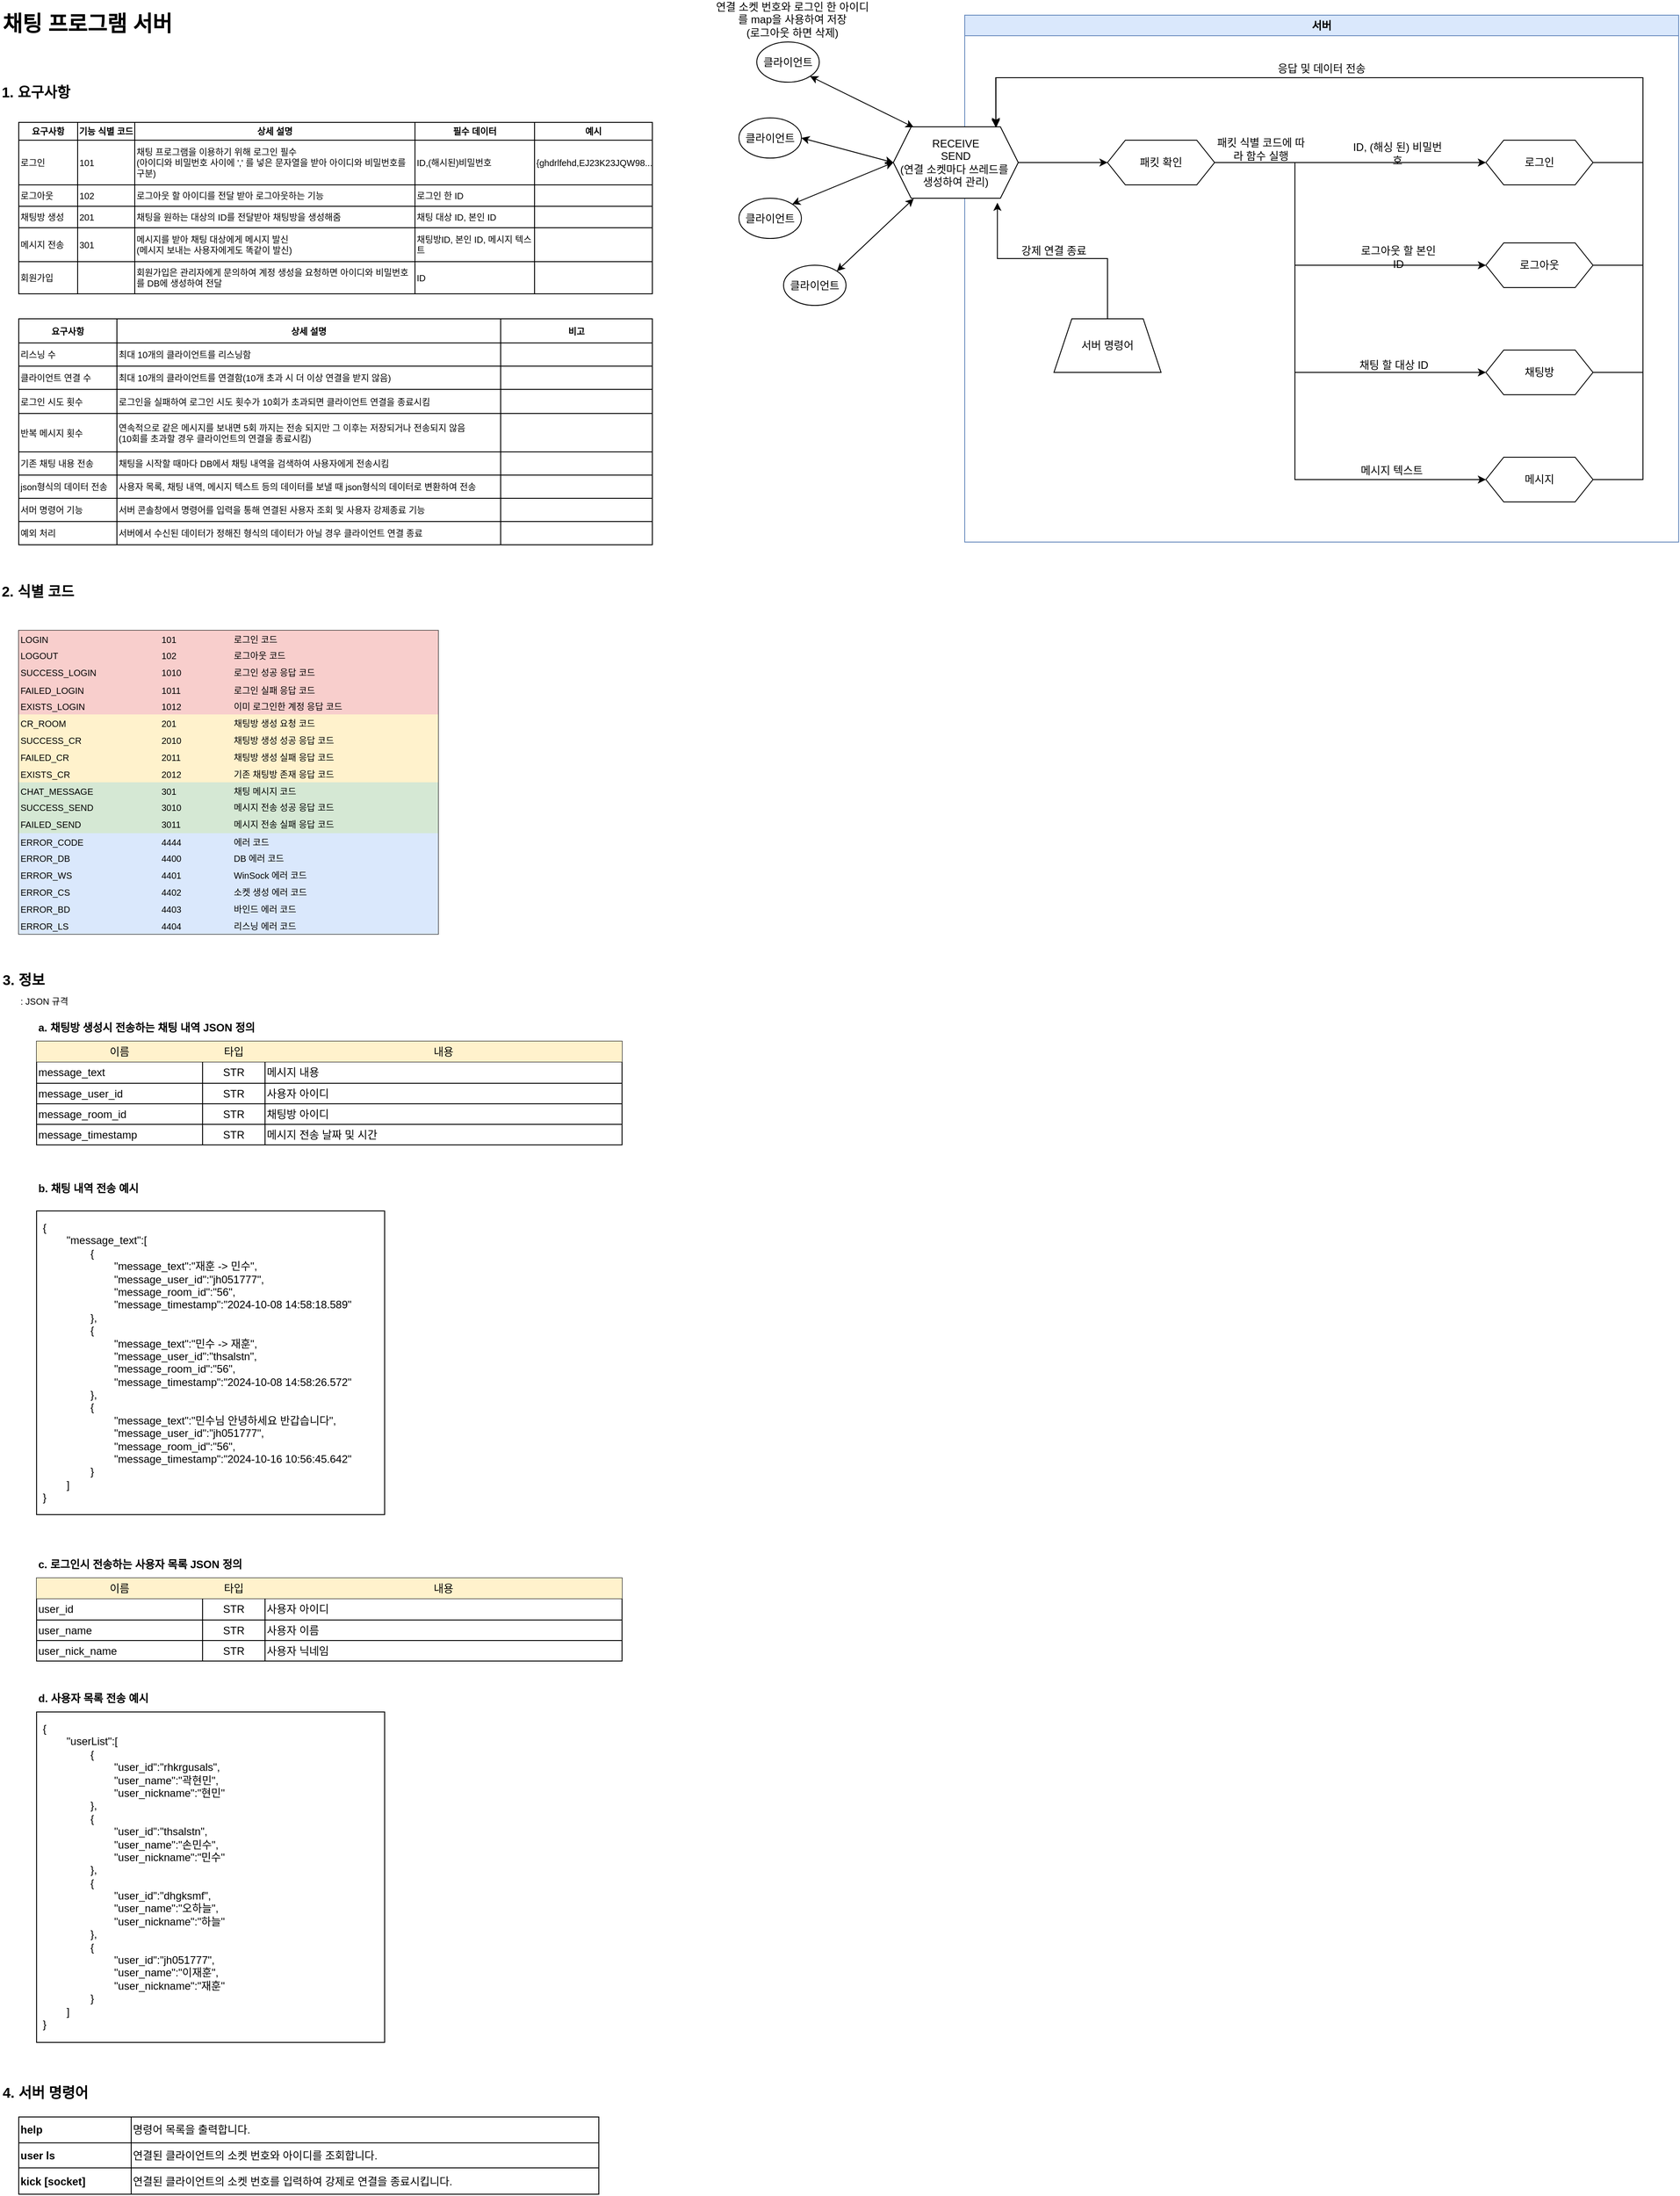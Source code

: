 <mxfile version="24.8.6">
  <diagram name="페이지-1" id="O_5YI7VtIbmLpw0LFxMn">
    <mxGraphModel dx="1105" dy="611" grid="1" gridSize="10" guides="1" tooltips="1" connect="1" arrows="1" fold="1" page="1" pageScale="1" pageWidth="827" pageHeight="1169" math="0" shadow="0">
      <root>
        <mxCell id="0" />
        <mxCell id="1" parent="0" />
        <mxCell id="0k6C3laeqcdQqS4-GQry-1" value="" style="shape=table;startSize=0;container=1;collapsible=0;childLayout=tableLayout;fontSize=12;" parent="1" vertex="1">
          <mxGeometry x="80" y="1239" width="656" height="116" as="geometry" />
        </mxCell>
        <mxCell id="0k6C3laeqcdQqS4-GQry-2" value="" style="shape=tableRow;horizontal=0;startSize=0;swimlaneHead=0;swimlaneBody=0;strokeColor=inherit;top=0;left=0;bottom=0;right=0;collapsible=0;dropTarget=0;fillColor=none;points=[[0,0.5],[1,0.5]];portConstraint=eastwest;fontSize=12;" parent="0k6C3laeqcdQqS4-GQry-1" vertex="1">
          <mxGeometry width="656" height="23" as="geometry" />
        </mxCell>
        <mxCell id="0k6C3laeqcdQqS4-GQry-3" value="이름" style="shape=partialRectangle;html=1;whiteSpace=wrap;connectable=0;strokeColor=#d6b656;overflow=hidden;fillColor=#fff2cc;top=0;left=0;bottom=0;right=0;pointerEvents=1;fontSize=12;labelBackgroundColor=none;" parent="0k6C3laeqcdQqS4-GQry-2" vertex="1">
          <mxGeometry width="186" height="23" as="geometry">
            <mxRectangle width="186" height="23" as="alternateBounds" />
          </mxGeometry>
        </mxCell>
        <mxCell id="0k6C3laeqcdQqS4-GQry-4" value="타입" style="shape=partialRectangle;html=1;whiteSpace=wrap;connectable=0;strokeColor=#d6b656;overflow=hidden;fillColor=#fff2cc;top=0;left=0;bottom=0;right=0;pointerEvents=1;fontSize=12;labelBackgroundColor=none;" parent="0k6C3laeqcdQqS4-GQry-2" vertex="1">
          <mxGeometry x="186" width="70" height="23" as="geometry">
            <mxRectangle width="70" height="23" as="alternateBounds" />
          </mxGeometry>
        </mxCell>
        <mxCell id="0k6C3laeqcdQqS4-GQry-5" value="내용" style="shape=partialRectangle;html=1;whiteSpace=wrap;connectable=0;strokeColor=#d6b656;overflow=hidden;fillColor=#fff2cc;top=0;left=0;bottom=0;right=0;pointerEvents=1;fontSize=12;" parent="0k6C3laeqcdQqS4-GQry-2" vertex="1">
          <mxGeometry x="256" width="400" height="23" as="geometry">
            <mxRectangle width="400" height="23" as="alternateBounds" />
          </mxGeometry>
        </mxCell>
        <mxCell id="0k6C3laeqcdQqS4-GQry-6" value="" style="shape=tableRow;horizontal=0;startSize=0;swimlaneHead=0;swimlaneBody=0;strokeColor=inherit;top=0;left=0;bottom=0;right=0;collapsible=0;dropTarget=0;fillColor=none;points=[[0,0.5],[1,0.5]];portConstraint=eastwest;fontSize=12;" parent="0k6C3laeqcdQqS4-GQry-1" vertex="1">
          <mxGeometry y="23" width="656" height="24" as="geometry" />
        </mxCell>
        <mxCell id="0k6C3laeqcdQqS4-GQry-7" value="message_text" style="shape=partialRectangle;html=1;whiteSpace=wrap;connectable=0;strokeColor=inherit;overflow=hidden;fillColor=none;top=0;left=0;bottom=0;right=0;pointerEvents=1;fontSize=12;align=left;fontColor=default;labelBorderColor=none;" parent="0k6C3laeqcdQqS4-GQry-6" vertex="1">
          <mxGeometry width="186" height="24" as="geometry">
            <mxRectangle width="186" height="24" as="alternateBounds" />
          </mxGeometry>
        </mxCell>
        <mxCell id="0k6C3laeqcdQqS4-GQry-8" value="STR" style="shape=partialRectangle;html=1;whiteSpace=wrap;connectable=0;strokeColor=inherit;overflow=hidden;fillColor=none;top=0;left=0;bottom=0;right=0;pointerEvents=1;fontSize=12;" parent="0k6C3laeqcdQqS4-GQry-6" vertex="1">
          <mxGeometry x="186" width="70" height="24" as="geometry">
            <mxRectangle width="70" height="24" as="alternateBounds" />
          </mxGeometry>
        </mxCell>
        <mxCell id="0k6C3laeqcdQqS4-GQry-9" value="메시지 내용" style="shape=partialRectangle;html=1;whiteSpace=wrap;connectable=0;strokeColor=inherit;overflow=hidden;fillColor=none;top=0;left=0;bottom=0;right=0;pointerEvents=1;fontSize=12;align=left;" parent="0k6C3laeqcdQqS4-GQry-6" vertex="1">
          <mxGeometry x="256" width="400" height="24" as="geometry">
            <mxRectangle width="400" height="24" as="alternateBounds" />
          </mxGeometry>
        </mxCell>
        <mxCell id="0k6C3laeqcdQqS4-GQry-10" value="" style="shape=tableRow;horizontal=0;startSize=0;swimlaneHead=0;swimlaneBody=0;strokeColor=inherit;top=0;left=0;bottom=0;right=0;collapsible=0;dropTarget=0;fillColor=none;points=[[0,0.5],[1,0.5]];portConstraint=eastwest;fontSize=12;" parent="0k6C3laeqcdQqS4-GQry-1" vertex="1">
          <mxGeometry y="47" width="656" height="23" as="geometry" />
        </mxCell>
        <mxCell id="0k6C3laeqcdQqS4-GQry-11" value="message_user_id" style="shape=partialRectangle;html=1;whiteSpace=wrap;connectable=0;strokeColor=inherit;overflow=hidden;fillColor=none;top=0;left=0;bottom=0;right=0;pointerEvents=1;fontSize=12;align=left;fontColor=default;labelBorderColor=none;" parent="0k6C3laeqcdQqS4-GQry-10" vertex="1">
          <mxGeometry width="186" height="23" as="geometry">
            <mxRectangle width="186" height="23" as="alternateBounds" />
          </mxGeometry>
        </mxCell>
        <mxCell id="0k6C3laeqcdQqS4-GQry-12" value="STR" style="shape=partialRectangle;html=1;whiteSpace=wrap;connectable=0;strokeColor=inherit;overflow=hidden;fillColor=none;top=0;left=0;bottom=0;right=0;pointerEvents=1;fontSize=12;" parent="0k6C3laeqcdQqS4-GQry-10" vertex="1">
          <mxGeometry x="186" width="70" height="23" as="geometry">
            <mxRectangle width="70" height="23" as="alternateBounds" />
          </mxGeometry>
        </mxCell>
        <mxCell id="0k6C3laeqcdQqS4-GQry-13" value="사용자 아이디" style="shape=partialRectangle;html=1;whiteSpace=wrap;connectable=0;strokeColor=inherit;overflow=hidden;fillColor=none;top=0;left=0;bottom=0;right=0;pointerEvents=1;fontSize=12;align=left;" parent="0k6C3laeqcdQqS4-GQry-10" vertex="1">
          <mxGeometry x="256" width="400" height="23" as="geometry">
            <mxRectangle width="400" height="23" as="alternateBounds" />
          </mxGeometry>
        </mxCell>
        <mxCell id="0k6C3laeqcdQqS4-GQry-26" style="shape=tableRow;horizontal=0;startSize=0;swimlaneHead=0;swimlaneBody=0;strokeColor=inherit;top=0;left=0;bottom=0;right=0;collapsible=0;dropTarget=0;fillColor=none;points=[[0,0.5],[1,0.5]];portConstraint=eastwest;fontSize=12;" parent="0k6C3laeqcdQqS4-GQry-1" vertex="1">
          <mxGeometry y="70" width="656" height="23" as="geometry" />
        </mxCell>
        <mxCell id="0k6C3laeqcdQqS4-GQry-27" value="message_room_id" style="shape=partialRectangle;html=1;whiteSpace=wrap;connectable=0;strokeColor=inherit;overflow=hidden;fillColor=none;top=0;left=0;bottom=0;right=0;pointerEvents=1;fontSize=12;align=left;fontColor=default;labelBorderColor=none;" parent="0k6C3laeqcdQqS4-GQry-26" vertex="1">
          <mxGeometry width="186" height="23" as="geometry">
            <mxRectangle width="186" height="23" as="alternateBounds" />
          </mxGeometry>
        </mxCell>
        <mxCell id="0k6C3laeqcdQqS4-GQry-28" value="STR" style="shape=partialRectangle;html=1;whiteSpace=wrap;connectable=0;strokeColor=inherit;overflow=hidden;fillColor=none;top=0;left=0;bottom=0;right=0;pointerEvents=1;fontSize=12;" parent="0k6C3laeqcdQqS4-GQry-26" vertex="1">
          <mxGeometry x="186" width="70" height="23" as="geometry">
            <mxRectangle width="70" height="23" as="alternateBounds" />
          </mxGeometry>
        </mxCell>
        <mxCell id="0k6C3laeqcdQqS4-GQry-29" value="채팅방 아이디" style="shape=partialRectangle;html=1;whiteSpace=wrap;connectable=0;strokeColor=inherit;overflow=hidden;fillColor=none;top=0;left=0;bottom=0;right=0;pointerEvents=1;fontSize=12;align=left;" parent="0k6C3laeqcdQqS4-GQry-26" vertex="1">
          <mxGeometry x="256" width="400" height="23" as="geometry">
            <mxRectangle width="400" height="23" as="alternateBounds" />
          </mxGeometry>
        </mxCell>
        <mxCell id="0k6C3laeqcdQqS4-GQry-14" style="shape=tableRow;horizontal=0;startSize=0;swimlaneHead=0;swimlaneBody=0;strokeColor=inherit;top=0;left=0;bottom=0;right=0;collapsible=0;dropTarget=0;fillColor=none;points=[[0,0.5],[1,0.5]];portConstraint=eastwest;fontSize=12;" parent="0k6C3laeqcdQqS4-GQry-1" vertex="1">
          <mxGeometry y="93" width="656" height="23" as="geometry" />
        </mxCell>
        <mxCell id="0k6C3laeqcdQqS4-GQry-15" value="message_timestamp" style="shape=partialRectangle;html=1;whiteSpace=wrap;connectable=0;strokeColor=inherit;overflow=hidden;fillColor=none;top=0;left=0;bottom=0;right=0;pointerEvents=1;fontSize=12;align=left;fontColor=default;labelBorderColor=none;" parent="0k6C3laeqcdQqS4-GQry-14" vertex="1">
          <mxGeometry width="186" height="23" as="geometry">
            <mxRectangle width="186" height="23" as="alternateBounds" />
          </mxGeometry>
        </mxCell>
        <mxCell id="0k6C3laeqcdQqS4-GQry-16" value="STR" style="shape=partialRectangle;html=1;whiteSpace=wrap;connectable=0;strokeColor=inherit;overflow=hidden;fillColor=none;top=0;left=0;bottom=0;right=0;pointerEvents=1;fontSize=12;" parent="0k6C3laeqcdQqS4-GQry-14" vertex="1">
          <mxGeometry x="186" width="70" height="23" as="geometry">
            <mxRectangle width="70" height="23" as="alternateBounds" />
          </mxGeometry>
        </mxCell>
        <mxCell id="0k6C3laeqcdQqS4-GQry-17" value="메시지 전송 날짜 및 시간" style="shape=partialRectangle;html=1;whiteSpace=wrap;connectable=0;strokeColor=inherit;overflow=hidden;fillColor=none;top=0;left=0;bottom=0;right=0;pointerEvents=1;fontSize=12;align=left;" parent="0k6C3laeqcdQqS4-GQry-14" vertex="1">
          <mxGeometry x="256" width="400" height="23" as="geometry">
            <mxRectangle width="400" height="23" as="alternateBounds" />
          </mxGeometry>
        </mxCell>
        <mxCell id="0k6C3laeqcdQqS4-GQry-22" value="a. 채팅방 생성시 전송하는 채팅 내역 JSON 정의" style="text;html=1;align=left;verticalAlign=middle;whiteSpace=wrap;rounded=0;fontStyle=1" parent="1" vertex="1">
          <mxGeometry x="80" y="1209" width="290" height="30" as="geometry" />
        </mxCell>
        <mxCell id="0k6C3laeqcdQqS4-GQry-23" value="&lt;font style=&quot;font-size: 16px;&quot;&gt;3. 정보&lt;/font&gt;" style="text;html=1;align=left;verticalAlign=middle;whiteSpace=wrap;rounded=0;fontStyle=1" parent="1" vertex="1">
          <mxGeometry x="40" y="1159" width="70" height="22" as="geometry" />
        </mxCell>
        <mxCell id="0k6C3laeqcdQqS4-GQry-24" value=": JSON 규격" style="text;html=1;align=left;verticalAlign=middle;whiteSpace=wrap;rounded=0;fontSize=10;" parent="1" vertex="1">
          <mxGeometry x="60" y="1179" width="70" height="30" as="geometry" />
        </mxCell>
        <mxCell id="0k6C3laeqcdQqS4-GQry-25" value="b. 채팅 내역 전송 예시" style="text;html=1;align=left;verticalAlign=middle;whiteSpace=wrap;rounded=0;fontStyle=1" parent="1" vertex="1">
          <mxGeometry x="80" y="1389" width="290" height="30" as="geometry" />
        </mxCell>
        <mxCell id="0k6C3laeqcdQqS4-GQry-30" value="{&lt;div&gt;&lt;span style=&quot;white-space: pre;&quot;&gt;&#x9;&lt;/span&gt;&quot;message_text&quot;:[&lt;/div&gt;&lt;div&gt;&lt;span style=&quot;white-space: pre;&quot;&gt;&#x9;&lt;/span&gt;&lt;span style=&quot;white-space: pre;&quot;&gt;&#x9;&lt;/span&gt;{&lt;/div&gt;&lt;div&gt;&lt;span style=&quot;white-space: pre;&quot;&gt;&#x9;&lt;/span&gt;&lt;span style=&quot;white-space: pre;&quot;&gt;&#x9;&lt;/span&gt;&lt;span style=&quot;white-space: pre;&quot;&gt;&#x9;&lt;/span&gt;&quot;message_text&quot;:&quot;재훈 -&amp;gt; 민수&quot;,&lt;/div&gt;&lt;div&gt;&lt;span style=&quot;white-space: pre;&quot;&gt;&#x9;&lt;/span&gt;&lt;span style=&quot;white-space: pre;&quot;&gt;&#x9;&lt;/span&gt;&lt;span style=&quot;white-space: pre;&quot;&gt;&#x9;&lt;/span&gt;&quot;message_user_id&quot;:&quot;jh051777&quot;,&lt;/div&gt;&lt;div&gt;&lt;span style=&quot;white-space: pre;&quot;&gt;&#x9;&lt;/span&gt;&lt;span style=&quot;white-space: pre;&quot;&gt;&#x9;&lt;/span&gt;&lt;span style=&quot;white-space: pre;&quot;&gt;&#x9;&lt;/span&gt;&quot;message_room_id&quot;:&quot;56&quot;,&lt;br&gt;&lt;/div&gt;&lt;div&gt;&lt;span style=&quot;white-space: pre;&quot;&gt;&#x9;&lt;/span&gt;&lt;span style=&quot;white-space: pre;&quot;&gt;&#x9;&lt;/span&gt;&lt;span style=&quot;white-space: pre;&quot;&gt;&#x9;&lt;/span&gt;&quot;message_timestamp&quot;:&quot;2024-10-08 14:58:18.589&quot;&lt;br&gt;&lt;/div&gt;&lt;div&gt;&lt;span style=&quot;white-space: pre;&quot;&gt;&#x9;&lt;/span&gt;&lt;span style=&quot;white-space: pre;&quot;&gt;&#x9;&lt;/span&gt;},&lt;/div&gt;&lt;div&gt;&lt;span style=&quot;white-space: pre;&quot;&gt;&#x9;&lt;/span&gt;&lt;span style=&quot;white-space: pre;&quot;&gt;&#x9;&lt;/span&gt;{&lt;/div&gt;&lt;div&gt;&lt;span style=&quot;white-space: pre;&quot;&gt;&#x9;&lt;/span&gt;&lt;span style=&quot;white-space: pre;&quot;&gt;&#x9;&lt;/span&gt;&lt;span style=&quot;white-space: pre;&quot;&gt;&#x9;&lt;/span&gt;&quot;message_text&quot;:&quot;민수 -&amp;gt; 재훈&quot;,&lt;/div&gt;&lt;div&gt;&lt;span style=&quot;white-space: pre;&quot;&gt;&#x9;&lt;/span&gt;&lt;span style=&quot;white-space: pre;&quot;&gt;&#x9;&lt;/span&gt;&lt;span style=&quot;white-space: pre;&quot;&gt;&#x9;&lt;/span&gt;&quot;message_user_id&quot;:&quot;thsalstn&quot;,&lt;/div&gt;&lt;div&gt;&lt;span style=&quot;white-space: pre;&quot;&gt;&#x9;&lt;/span&gt;&lt;span style=&quot;white-space: pre;&quot;&gt;&#x9;&lt;/span&gt;&lt;span style=&quot;white-space: pre;&quot;&gt;&#x9;&lt;/span&gt;&quot;message_room_id&quot;:&quot;56&quot;,&lt;br&gt;&lt;/div&gt;&lt;div&gt;&lt;span style=&quot;white-space: pre;&quot;&gt;&#x9;&lt;/span&gt;&lt;span style=&quot;white-space: pre;&quot;&gt;&#x9;&lt;/span&gt;&lt;span style=&quot;white-space: pre;&quot;&gt;&#x9;&lt;/span&gt;&quot;message_timestamp&quot;:&quot;2024-10-08 14:58:26.572&quot;&lt;br&gt;&lt;/div&gt;&lt;div&gt;&lt;span style=&quot;white-space: pre;&quot;&gt;&#x9;&lt;/span&gt;&lt;span style=&quot;white-space: pre;&quot;&gt;&#x9;&lt;/span&gt;},&lt;/div&gt;&lt;div&gt;&lt;span style=&quot;white-space: pre;&quot;&gt;&#x9;&lt;/span&gt;&lt;span style=&quot;white-space: pre;&quot;&gt;&#x9;&lt;/span&gt;{&lt;/div&gt;&lt;div&gt;&lt;span style=&quot;white-space: pre;&quot;&gt;&#x9;&lt;/span&gt;&lt;span style=&quot;white-space: pre;&quot;&gt;&#x9;&lt;/span&gt;&lt;span style=&quot;white-space: pre;&quot;&gt;&#x9;&lt;/span&gt;&quot;message_text&quot;:&quot;민수님 안녕하세요 반갑습니다&quot;,&lt;/div&gt;&lt;div&gt;&lt;span style=&quot;white-space: pre;&quot;&gt;&#x9;&lt;/span&gt;&lt;span style=&quot;white-space: pre;&quot;&gt;&#x9;&lt;/span&gt;&lt;span style=&quot;white-space: pre;&quot;&gt;&#x9;&lt;/span&gt;&quot;message_user_id&quot;:&quot;jh051777&quot;,&lt;/div&gt;&lt;div&gt;&lt;span style=&quot;white-space: pre;&quot;&gt;&#x9;&lt;/span&gt;&lt;span style=&quot;white-space: pre;&quot;&gt;&#x9;&lt;/span&gt;&lt;span style=&quot;white-space: pre;&quot;&gt;&#x9;&lt;/span&gt;&quot;message_room_id&quot;:&quot;56&quot;,&lt;br&gt;&lt;/div&gt;&lt;div&gt;&lt;span style=&quot;white-space: pre;&quot;&gt;&#x9;&lt;/span&gt;&lt;span style=&quot;white-space: pre;&quot;&gt;&#x9;&lt;/span&gt;&lt;span style=&quot;white-space: pre;&quot;&gt;&#x9;&lt;/span&gt;&quot;message_timestamp&quot;:&quot;2024-10-16 10:56:45.642&quot;&lt;br&gt;&lt;/div&gt;&lt;div&gt;&lt;span style=&quot;white-space: pre;&quot;&gt;&#x9;&lt;/span&gt;&lt;span style=&quot;white-space: pre;&quot;&gt;&#x9;&lt;/span&gt;}&lt;/div&gt;&lt;div&gt;&lt;span style=&quot;white-space: pre;&quot;&gt;&#x9;&lt;/span&gt;]&lt;br&gt;&lt;/div&gt;&lt;div&gt;}&lt;/div&gt;" style="rounded=0;whiteSpace=wrap;html=1;align=left;verticalAlign=top;spacing=7;" parent="1" vertex="1">
          <mxGeometry x="80" y="1429" width="390" height="340" as="geometry" />
        </mxCell>
        <mxCell id="9SRofgldqzQvd813DJrO-1" value="&lt;font style=&quot;font-size: 16px;&quot;&gt;4. 서버 명령어&lt;/font&gt;" style="text;html=1;align=left;verticalAlign=top;whiteSpace=wrap;rounded=0;fontFamily=Helvetica;fontSize=16;fontColor=default;fontStyle=1;labelBorderColor=none;" parent="1" vertex="1">
          <mxGeometry x="40" y="2400" width="120" height="30" as="geometry" />
        </mxCell>
        <mxCell id="9SRofgldqzQvd813DJrO-2" value="" style="shape=table;startSize=0;container=1;collapsible=0;childLayout=tableLayout;fontSize=16;rounded=0;fillStyle=solid;strokeColor=default;strokeWidth=1;align=center;verticalAlign=middle;swimlaneFillColor=none;fontFamily=Helvetica;fontColor=default;fontStyle=1;labelBorderColor=none;fillColor=default;" parent="1" vertex="1">
          <mxGeometry x="60" y="2443.5" width="650" height="86.5" as="geometry" />
        </mxCell>
        <mxCell id="9SRofgldqzQvd813DJrO-3" value="" style="shape=tableRow;horizontal=0;startSize=0;swimlaneHead=0;swimlaneBody=0;strokeColor=inherit;top=0;left=0;bottom=0;right=0;collapsible=0;dropTarget=0;fillColor=none;points=[[0,0.5],[1,0.5]];portConstraint=eastwest;fontSize=16;rounded=0;fillStyle=solid;strokeWidth=1;align=center;verticalAlign=middle;swimlaneFillColor=none;fontFamily=Helvetica;fontColor=default;fontStyle=1;labelBorderColor=none;" parent="9SRofgldqzQvd813DJrO-2" vertex="1">
          <mxGeometry width="650" height="29" as="geometry" />
        </mxCell>
        <mxCell id="9SRofgldqzQvd813DJrO-4" value="help" style="shape=partialRectangle;html=1;whiteSpace=wrap;connectable=0;strokeColor=inherit;overflow=hidden;fillColor=none;top=0;left=0;bottom=0;right=0;pointerEvents=1;fontSize=12;rounded=0;fillStyle=solid;strokeWidth=1;align=left;verticalAlign=middle;swimlaneFillColor=none;fontFamily=Helvetica;fontColor=default;fontStyle=1;labelBorderColor=none;" parent="9SRofgldqzQvd813DJrO-3" vertex="1">
          <mxGeometry width="126" height="29" as="geometry">
            <mxRectangle width="126" height="29" as="alternateBounds" />
          </mxGeometry>
        </mxCell>
        <mxCell id="9SRofgldqzQvd813DJrO-5" value="명령어 목록을 출력합니다." style="shape=partialRectangle;html=1;whiteSpace=wrap;connectable=0;strokeColor=inherit;overflow=hidden;fillColor=none;top=0;left=0;bottom=0;right=0;pointerEvents=1;fontSize=12;rounded=0;fillStyle=solid;strokeWidth=1;align=left;verticalAlign=middle;swimlaneFillColor=none;fontFamily=Helvetica;fontColor=default;fontStyle=0;labelBorderColor=none;" parent="9SRofgldqzQvd813DJrO-3" vertex="1">
          <mxGeometry x="126" width="524" height="29" as="geometry">
            <mxRectangle width="524" height="29" as="alternateBounds" />
          </mxGeometry>
        </mxCell>
        <mxCell id="9SRofgldqzQvd813DJrO-6" value="" style="shape=tableRow;horizontal=0;startSize=0;swimlaneHead=0;swimlaneBody=0;strokeColor=inherit;top=0;left=0;bottom=0;right=0;collapsible=0;dropTarget=0;fillColor=none;points=[[0,0.5],[1,0.5]];portConstraint=eastwest;fontSize=16;rounded=0;fillStyle=solid;strokeWidth=1;align=center;verticalAlign=middle;swimlaneFillColor=none;fontFamily=Helvetica;fontColor=default;fontStyle=1;labelBorderColor=none;" parent="9SRofgldqzQvd813DJrO-2" vertex="1">
          <mxGeometry y="29" width="650" height="28" as="geometry" />
        </mxCell>
        <mxCell id="9SRofgldqzQvd813DJrO-7" value="user ls" style="shape=partialRectangle;html=1;whiteSpace=wrap;connectable=0;strokeColor=inherit;overflow=hidden;fillColor=none;top=0;left=0;bottom=0;right=0;pointerEvents=1;fontSize=12;rounded=0;fillStyle=solid;strokeWidth=1;align=left;verticalAlign=middle;swimlaneFillColor=none;fontFamily=Helvetica;fontColor=default;fontStyle=1;labelBorderColor=none;" parent="9SRofgldqzQvd813DJrO-6" vertex="1">
          <mxGeometry width="126" height="28" as="geometry">
            <mxRectangle width="126" height="28" as="alternateBounds" />
          </mxGeometry>
        </mxCell>
        <mxCell id="9SRofgldqzQvd813DJrO-8" value="연결된 클라이언트의 소켓 번호와 아이디를 조회합니다." style="shape=partialRectangle;html=1;whiteSpace=wrap;connectable=0;strokeColor=inherit;overflow=hidden;fillColor=none;top=0;left=0;bottom=0;right=0;pointerEvents=1;fontSize=12;rounded=0;fillStyle=solid;strokeWidth=1;align=left;verticalAlign=middle;swimlaneFillColor=none;fontFamily=Helvetica;fontColor=default;fontStyle=0;labelBorderColor=none;" parent="9SRofgldqzQvd813DJrO-6" vertex="1">
          <mxGeometry x="126" width="524" height="28" as="geometry">
            <mxRectangle width="524" height="28" as="alternateBounds" />
          </mxGeometry>
        </mxCell>
        <mxCell id="9SRofgldqzQvd813DJrO-9" value="" style="shape=tableRow;horizontal=0;startSize=0;swimlaneHead=0;swimlaneBody=0;strokeColor=inherit;top=0;left=0;bottom=0;right=0;collapsible=0;dropTarget=0;fillColor=none;points=[[0,0.5],[1,0.5]];portConstraint=eastwest;fontSize=16;rounded=0;fillStyle=solid;strokeWidth=1;align=center;verticalAlign=middle;swimlaneFillColor=none;fontFamily=Helvetica;fontColor=default;fontStyle=1;labelBorderColor=none;" parent="9SRofgldqzQvd813DJrO-2" vertex="1">
          <mxGeometry y="57" width="650" height="30" as="geometry" />
        </mxCell>
        <mxCell id="9SRofgldqzQvd813DJrO-10" value="kick [socket]" style="shape=partialRectangle;html=1;whiteSpace=wrap;connectable=0;strokeColor=inherit;overflow=hidden;fillColor=none;top=0;left=0;bottom=0;right=0;pointerEvents=1;fontSize=12;rounded=0;fillStyle=solid;strokeWidth=1;align=left;verticalAlign=middle;swimlaneFillColor=none;fontFamily=Helvetica;fontColor=default;fontStyle=1;labelBorderColor=none;" parent="9SRofgldqzQvd813DJrO-9" vertex="1">
          <mxGeometry width="126" height="30" as="geometry">
            <mxRectangle width="126" height="30" as="alternateBounds" />
          </mxGeometry>
        </mxCell>
        <mxCell id="9SRofgldqzQvd813DJrO-11" value="연결된 클라이언트의 소켓 번호를 입력하여 강제로 연결을 종료시킵니다." style="shape=partialRectangle;html=1;whiteSpace=wrap;connectable=0;strokeColor=inherit;overflow=hidden;fillColor=none;top=0;left=0;bottom=0;right=0;pointerEvents=1;fontSize=12;rounded=0;fillStyle=solid;strokeWidth=1;align=left;verticalAlign=middle;swimlaneFillColor=none;fontFamily=Helvetica;fontColor=default;fontStyle=0;labelBorderColor=none;" parent="9SRofgldqzQvd813DJrO-9" vertex="1">
          <mxGeometry x="126" width="524" height="30" as="geometry">
            <mxRectangle width="524" height="30" as="alternateBounds" />
          </mxGeometry>
        </mxCell>
        <mxCell id="9SRofgldqzQvd813DJrO-12" value="&lt;font style=&quot;font-size: 16px;&quot;&gt;2. 식별 코드&lt;/font&gt;" style="text;html=1;align=left;verticalAlign=top;whiteSpace=wrap;rounded=0;fontFamily=Helvetica;fontSize=16;fontColor=default;fontStyle=1;labelBorderColor=none;" parent="1" vertex="1">
          <mxGeometry x="39" y="719" width="120" height="30" as="geometry" />
        </mxCell>
        <mxCell id="9SRofgldqzQvd813DJrO-13" value="" style="shape=table;startSize=0;container=1;collapsible=0;childLayout=tableLayout;fontSize=12;" parent="1" vertex="1">
          <mxGeometry x="60" y="779" width="470" height="340" as="geometry" />
        </mxCell>
        <mxCell id="9SRofgldqzQvd813DJrO-14" value="" style="shape=tableRow;horizontal=0;startSize=0;swimlaneHead=0;swimlaneBody=0;strokeColor=inherit;top=0;left=0;bottom=0;right=0;collapsible=0;dropTarget=0;fillColor=none;points=[[0,0.5],[1,0.5]];portConstraint=eastwest;fontSize=16;" parent="9SRofgldqzQvd813DJrO-13" vertex="1">
          <mxGeometry width="470" height="19" as="geometry" />
        </mxCell>
        <mxCell id="9SRofgldqzQvd813DJrO-15" value="LOGIN" style="shape=partialRectangle;html=1;whiteSpace=wrap;connectable=0;strokeColor=#FAF6F4;overflow=hidden;fillColor=#f8cecc;top=0;left=0;bottom=0;right=0;pointerEvents=1;fontSize=10;align=left;labelBackgroundColor=none;strokeWidth=11;" parent="9SRofgldqzQvd813DJrO-14" vertex="1">
          <mxGeometry width="158" height="19" as="geometry">
            <mxRectangle width="158" height="19" as="alternateBounds" />
          </mxGeometry>
        </mxCell>
        <mxCell id="9SRofgldqzQvd813DJrO-16" value="101" style="shape=partialRectangle;html=1;whiteSpace=wrap;connectable=0;strokeColor=#FAF6F4;overflow=hidden;fillColor=#f8cecc;top=0;left=0;bottom=0;right=0;pointerEvents=1;fontSize=10;align=left;labelBackgroundColor=none;strokeWidth=11;" parent="9SRofgldqzQvd813DJrO-14" vertex="1">
          <mxGeometry x="158" width="81" height="19" as="geometry">
            <mxRectangle width="81" height="19" as="alternateBounds" />
          </mxGeometry>
        </mxCell>
        <mxCell id="9SRofgldqzQvd813DJrO-17" value="로그인 코드" style="shape=partialRectangle;html=1;whiteSpace=wrap;connectable=0;strokeColor=#FAF6F4;overflow=hidden;fillColor=#f8cecc;top=0;left=0;bottom=0;right=0;pointerEvents=1;fontSize=10;align=left;labelBackgroundColor=none;strokeWidth=11;" parent="9SRofgldqzQvd813DJrO-14" vertex="1">
          <mxGeometry x="239" width="231" height="19" as="geometry">
            <mxRectangle width="231" height="19" as="alternateBounds" />
          </mxGeometry>
        </mxCell>
        <mxCell id="9SRofgldqzQvd813DJrO-18" value="" style="shape=tableRow;horizontal=0;startSize=0;swimlaneHead=0;swimlaneBody=0;strokeColor=inherit;top=0;left=0;bottom=0;right=0;collapsible=0;dropTarget=0;fillColor=none;points=[[0,0.5],[1,0.5]];portConstraint=eastwest;fontSize=16;" parent="9SRofgldqzQvd813DJrO-13" vertex="1">
          <mxGeometry y="19" width="470" height="18" as="geometry" />
        </mxCell>
        <mxCell id="9SRofgldqzQvd813DJrO-19" value="LOGOUT" style="shape=partialRectangle;html=1;whiteSpace=wrap;connectable=0;strokeColor=#FAF6F4;overflow=hidden;fillColor=#f8cecc;top=0;left=0;bottom=0;right=0;pointerEvents=1;fontSize=10;align=left;labelBackgroundColor=none;strokeWidth=11;" parent="9SRofgldqzQvd813DJrO-18" vertex="1">
          <mxGeometry width="158" height="18" as="geometry">
            <mxRectangle width="158" height="18" as="alternateBounds" />
          </mxGeometry>
        </mxCell>
        <mxCell id="9SRofgldqzQvd813DJrO-20" value="102" style="shape=partialRectangle;html=1;whiteSpace=wrap;connectable=0;strokeColor=#FAF6F4;overflow=hidden;fillColor=#f8cecc;top=0;left=0;bottom=0;right=0;pointerEvents=1;fontSize=10;align=left;labelBackgroundColor=none;strokeWidth=11;" parent="9SRofgldqzQvd813DJrO-18" vertex="1">
          <mxGeometry x="158" width="81" height="18" as="geometry">
            <mxRectangle width="81" height="18" as="alternateBounds" />
          </mxGeometry>
        </mxCell>
        <mxCell id="9SRofgldqzQvd813DJrO-21" value="로그아웃 코드" style="shape=partialRectangle;html=1;whiteSpace=wrap;connectable=0;strokeColor=#FAF6F4;overflow=hidden;fillColor=#f8cecc;top=0;left=0;bottom=0;right=0;pointerEvents=1;fontSize=10;align=left;labelBackgroundColor=none;strokeWidth=11;" parent="9SRofgldqzQvd813DJrO-18" vertex="1">
          <mxGeometry x="239" width="231" height="18" as="geometry">
            <mxRectangle width="231" height="18" as="alternateBounds" />
          </mxGeometry>
        </mxCell>
        <mxCell id="9SRofgldqzQvd813DJrO-54" style="shape=tableRow;horizontal=0;startSize=0;swimlaneHead=0;swimlaneBody=0;strokeColor=inherit;top=0;left=0;bottom=0;right=0;collapsible=0;dropTarget=0;fillColor=none;points=[[0,0.5],[1,0.5]];portConstraint=eastwest;fontSize=16;" parent="9SRofgldqzQvd813DJrO-13" vertex="1">
          <mxGeometry y="37" width="470" height="20" as="geometry" />
        </mxCell>
        <mxCell id="9SRofgldqzQvd813DJrO-55" value="SUCCESS_LOGIN" style="shape=partialRectangle;html=1;whiteSpace=wrap;connectable=0;strokeColor=#FAF6F4;overflow=hidden;fillColor=#f8cecc;top=0;left=0;bottom=0;right=0;pointerEvents=1;fontSize=10;align=left;labelBackgroundColor=none;strokeWidth=11;" parent="9SRofgldqzQvd813DJrO-54" vertex="1">
          <mxGeometry width="158" height="20" as="geometry">
            <mxRectangle width="158" height="20" as="alternateBounds" />
          </mxGeometry>
        </mxCell>
        <mxCell id="9SRofgldqzQvd813DJrO-56" value="1010" style="shape=partialRectangle;html=1;whiteSpace=wrap;connectable=0;strokeColor=#FAF6F4;overflow=hidden;fillColor=#f8cecc;top=0;left=0;bottom=0;right=0;pointerEvents=1;fontSize=10;align=left;labelBackgroundColor=none;strokeWidth=11;" parent="9SRofgldqzQvd813DJrO-54" vertex="1">
          <mxGeometry x="158" width="81" height="20" as="geometry">
            <mxRectangle width="81" height="20" as="alternateBounds" />
          </mxGeometry>
        </mxCell>
        <mxCell id="9SRofgldqzQvd813DJrO-57" value="로그인 성공 응답 코드" style="shape=partialRectangle;html=1;whiteSpace=wrap;connectable=0;strokeColor=#FAF6F4;overflow=hidden;fillColor=#f8cecc;top=0;left=0;bottom=0;right=0;pointerEvents=1;fontSize=10;align=left;labelBackgroundColor=none;strokeWidth=11;" parent="9SRofgldqzQvd813DJrO-54" vertex="1">
          <mxGeometry x="239" width="231" height="20" as="geometry">
            <mxRectangle width="231" height="20" as="alternateBounds" />
          </mxGeometry>
        </mxCell>
        <mxCell id="9SRofgldqzQvd813DJrO-50" style="shape=tableRow;horizontal=0;startSize=0;swimlaneHead=0;swimlaneBody=0;strokeColor=inherit;top=0;left=0;bottom=0;right=0;collapsible=0;dropTarget=0;fillColor=none;points=[[0,0.5],[1,0.5]];portConstraint=eastwest;fontSize=16;" parent="9SRofgldqzQvd813DJrO-13" vertex="1">
          <mxGeometry y="57" width="470" height="19" as="geometry" />
        </mxCell>
        <mxCell id="9SRofgldqzQvd813DJrO-51" value="FAILED_LOGIN" style="shape=partialRectangle;html=1;whiteSpace=wrap;connectable=0;strokeColor=#FAF6F4;overflow=hidden;fillColor=#f8cecc;top=0;left=0;bottom=0;right=0;pointerEvents=1;fontSize=10;align=left;strokeWidth=11;" parent="9SRofgldqzQvd813DJrO-50" vertex="1">
          <mxGeometry width="158" height="19" as="geometry">
            <mxRectangle width="158" height="19" as="alternateBounds" />
          </mxGeometry>
        </mxCell>
        <mxCell id="9SRofgldqzQvd813DJrO-52" value="1011" style="shape=partialRectangle;html=1;whiteSpace=wrap;connectable=0;strokeColor=#FAF6F4;overflow=hidden;fillColor=#f8cecc;top=0;left=0;bottom=0;right=0;pointerEvents=1;fontSize=10;align=left;strokeWidth=11;" parent="9SRofgldqzQvd813DJrO-50" vertex="1">
          <mxGeometry x="158" width="81" height="19" as="geometry">
            <mxRectangle width="81" height="19" as="alternateBounds" />
          </mxGeometry>
        </mxCell>
        <mxCell id="9SRofgldqzQvd813DJrO-53" value="로그인 실패 응답 코드" style="shape=partialRectangle;html=1;whiteSpace=wrap;connectable=0;strokeColor=#FAF6F4;overflow=hidden;fillColor=#f8cecc;top=0;left=0;bottom=0;right=0;pointerEvents=1;fontSize=10;align=left;strokeWidth=11;" parent="9SRofgldqzQvd813DJrO-50" vertex="1">
          <mxGeometry x="239" width="231" height="19" as="geometry">
            <mxRectangle width="231" height="19" as="alternateBounds" />
          </mxGeometry>
        </mxCell>
        <mxCell id="9SRofgldqzQvd813DJrO-46" style="shape=tableRow;horizontal=0;startSize=0;swimlaneHead=0;swimlaneBody=0;strokeColor=inherit;top=0;left=0;bottom=0;right=0;collapsible=0;dropTarget=0;fillColor=none;points=[[0,0.5],[1,0.5]];portConstraint=eastwest;fontSize=16;" parent="9SRofgldqzQvd813DJrO-13" vertex="1">
          <mxGeometry y="76" width="470" height="18" as="geometry" />
        </mxCell>
        <mxCell id="9SRofgldqzQvd813DJrO-47" value="EXISTS_LOGIN" style="shape=partialRectangle;html=1;whiteSpace=wrap;connectable=0;strokeColor=#FAF6F4;overflow=hidden;fillColor=#f8cecc;top=0;left=0;bottom=0;right=0;pointerEvents=1;fontSize=10;align=left;strokeWidth=11;" parent="9SRofgldqzQvd813DJrO-46" vertex="1">
          <mxGeometry width="158" height="18" as="geometry">
            <mxRectangle width="158" height="18" as="alternateBounds" />
          </mxGeometry>
        </mxCell>
        <mxCell id="9SRofgldqzQvd813DJrO-48" value="1012" style="shape=partialRectangle;html=1;whiteSpace=wrap;connectable=0;strokeColor=#FAF6F4;overflow=hidden;fillColor=#f8cecc;top=0;left=0;bottom=0;right=0;pointerEvents=1;fontSize=10;align=left;strokeWidth=11;" parent="9SRofgldqzQvd813DJrO-46" vertex="1">
          <mxGeometry x="158" width="81" height="18" as="geometry">
            <mxRectangle width="81" height="18" as="alternateBounds" />
          </mxGeometry>
        </mxCell>
        <mxCell id="9SRofgldqzQvd813DJrO-49" value="이미 로그인한 계정 응답 코드" style="shape=partialRectangle;html=1;whiteSpace=wrap;connectable=0;strokeColor=#FAF6F4;overflow=hidden;fillColor=#f8cecc;top=0;left=0;bottom=0;right=0;pointerEvents=1;fontSize=10;align=left;strokeWidth=11;" parent="9SRofgldqzQvd813DJrO-46" vertex="1">
          <mxGeometry x="239" width="231" height="18" as="geometry">
            <mxRectangle width="231" height="18" as="alternateBounds" />
          </mxGeometry>
        </mxCell>
        <mxCell id="9SRofgldqzQvd813DJrO-22" value="" style="shape=tableRow;horizontal=0;startSize=0;swimlaneHead=0;swimlaneBody=0;strokeColor=inherit;top=0;left=0;bottom=0;right=0;collapsible=0;dropTarget=0;fillColor=none;points=[[0,0.5],[1,0.5]];portConstraint=eastwest;fontSize=16;" parent="9SRofgldqzQvd813DJrO-13" vertex="1">
          <mxGeometry y="94" width="470" height="19" as="geometry" />
        </mxCell>
        <mxCell id="9SRofgldqzQvd813DJrO-23" value="CR_ROOM" style="shape=partialRectangle;html=1;whiteSpace=wrap;connectable=0;strokeColor=#FAF6F4;overflow=hidden;fillColor=#fff2cc;top=0;left=0;bottom=0;right=0;pointerEvents=1;fontSize=10;align=left;strokeWidth=11;" parent="9SRofgldqzQvd813DJrO-22" vertex="1">
          <mxGeometry width="158" height="19" as="geometry">
            <mxRectangle width="158" height="19" as="alternateBounds" />
          </mxGeometry>
        </mxCell>
        <mxCell id="9SRofgldqzQvd813DJrO-24" value="201" style="shape=partialRectangle;html=1;whiteSpace=wrap;connectable=0;strokeColor=#FAF6F4;overflow=hidden;fillColor=#fff2cc;top=0;left=0;bottom=0;right=0;pointerEvents=1;fontSize=10;align=left;strokeWidth=11;" parent="9SRofgldqzQvd813DJrO-22" vertex="1">
          <mxGeometry x="158" width="81" height="19" as="geometry">
            <mxRectangle width="81" height="19" as="alternateBounds" />
          </mxGeometry>
        </mxCell>
        <mxCell id="9SRofgldqzQvd813DJrO-25" value="채팅방 생성 요청 코드" style="shape=partialRectangle;html=1;whiteSpace=wrap;connectable=0;strokeColor=#FAF6F4;overflow=hidden;fillColor=#fff2cc;top=0;left=0;bottom=0;right=0;pointerEvents=1;fontSize=10;align=left;strokeWidth=11;" parent="9SRofgldqzQvd813DJrO-22" vertex="1">
          <mxGeometry x="239" width="231" height="19" as="geometry">
            <mxRectangle width="231" height="19" as="alternateBounds" />
          </mxGeometry>
        </mxCell>
        <mxCell id="9SRofgldqzQvd813DJrO-42" style="shape=tableRow;horizontal=0;startSize=0;swimlaneHead=0;swimlaneBody=0;strokeColor=inherit;top=0;left=0;bottom=0;right=0;collapsible=0;dropTarget=0;fillColor=none;points=[[0,0.5],[1,0.5]];portConstraint=eastwest;fontSize=16;" parent="9SRofgldqzQvd813DJrO-13" vertex="1">
          <mxGeometry y="113" width="470" height="20" as="geometry" />
        </mxCell>
        <mxCell id="9SRofgldqzQvd813DJrO-43" value="SUCCESS_CR" style="shape=partialRectangle;html=1;whiteSpace=wrap;connectable=0;strokeColor=#FAF6F4;overflow=hidden;fillColor=#fff2cc;top=0;left=0;bottom=0;right=0;pointerEvents=1;fontSize=10;align=left;strokeWidth=11;" parent="9SRofgldqzQvd813DJrO-42" vertex="1">
          <mxGeometry width="158" height="20" as="geometry">
            <mxRectangle width="158" height="20" as="alternateBounds" />
          </mxGeometry>
        </mxCell>
        <mxCell id="9SRofgldqzQvd813DJrO-44" value="2010" style="shape=partialRectangle;html=1;whiteSpace=wrap;connectable=0;strokeColor=#FAF6F4;overflow=hidden;fillColor=#fff2cc;top=0;left=0;bottom=0;right=0;pointerEvents=1;fontSize=10;align=left;strokeWidth=11;" parent="9SRofgldqzQvd813DJrO-42" vertex="1">
          <mxGeometry x="158" width="81" height="20" as="geometry">
            <mxRectangle width="81" height="20" as="alternateBounds" />
          </mxGeometry>
        </mxCell>
        <mxCell id="9SRofgldqzQvd813DJrO-45" value="채팅방 생성 성공 응답 코드" style="shape=partialRectangle;html=1;whiteSpace=wrap;connectable=0;strokeColor=#FAF6F4;overflow=hidden;fillColor=#fff2cc;top=0;left=0;bottom=0;right=0;pointerEvents=1;fontSize=10;align=left;strokeWidth=11;" parent="9SRofgldqzQvd813DJrO-42" vertex="1">
          <mxGeometry x="239" width="231" height="20" as="geometry">
            <mxRectangle width="231" height="20" as="alternateBounds" />
          </mxGeometry>
        </mxCell>
        <mxCell id="9SRofgldqzQvd813DJrO-38" style="shape=tableRow;horizontal=0;startSize=0;swimlaneHead=0;swimlaneBody=0;strokeColor=inherit;top=0;left=0;bottom=0;right=0;collapsible=0;dropTarget=0;fillColor=none;points=[[0,0.5],[1,0.5]];portConstraint=eastwest;fontSize=16;" parent="9SRofgldqzQvd813DJrO-13" vertex="1">
          <mxGeometry y="133" width="470" height="18" as="geometry" />
        </mxCell>
        <mxCell id="9SRofgldqzQvd813DJrO-39" value="FAILED_CR" style="shape=partialRectangle;html=1;whiteSpace=wrap;connectable=0;strokeColor=#FAF6F4;overflow=hidden;fillColor=#fff2cc;top=0;left=0;bottom=0;right=0;pointerEvents=1;fontSize=10;align=left;strokeWidth=11;" parent="9SRofgldqzQvd813DJrO-38" vertex="1">
          <mxGeometry width="158" height="18" as="geometry">
            <mxRectangle width="158" height="18" as="alternateBounds" />
          </mxGeometry>
        </mxCell>
        <mxCell id="9SRofgldqzQvd813DJrO-40" value="2011" style="shape=partialRectangle;html=1;whiteSpace=wrap;connectable=0;strokeColor=#FAF6F4;overflow=hidden;fillColor=#fff2cc;top=0;left=0;bottom=0;right=0;pointerEvents=1;fontSize=10;align=left;strokeWidth=11;" parent="9SRofgldqzQvd813DJrO-38" vertex="1">
          <mxGeometry x="158" width="81" height="18" as="geometry">
            <mxRectangle width="81" height="18" as="alternateBounds" />
          </mxGeometry>
        </mxCell>
        <mxCell id="9SRofgldqzQvd813DJrO-41" value="채팅방 생성 실패 응답 코드" style="shape=partialRectangle;html=1;whiteSpace=wrap;connectable=0;strokeColor=#FAF6F4;overflow=hidden;fillColor=#fff2cc;top=0;left=0;bottom=0;right=0;pointerEvents=1;fontSize=10;align=left;strokeWidth=11;" parent="9SRofgldqzQvd813DJrO-38" vertex="1">
          <mxGeometry x="239" width="231" height="18" as="geometry">
            <mxRectangle width="231" height="18" as="alternateBounds" />
          </mxGeometry>
        </mxCell>
        <mxCell id="9SRofgldqzQvd813DJrO-34" style="shape=tableRow;horizontal=0;startSize=0;swimlaneHead=0;swimlaneBody=0;strokeColor=inherit;top=0;left=0;bottom=0;right=0;collapsible=0;dropTarget=0;fillColor=none;points=[[0,0.5],[1,0.5]];portConstraint=eastwest;fontSize=16;" parent="9SRofgldqzQvd813DJrO-13" vertex="1">
          <mxGeometry y="151" width="470" height="19" as="geometry" />
        </mxCell>
        <mxCell id="9SRofgldqzQvd813DJrO-35" value="EXISTS_CR" style="shape=partialRectangle;html=1;whiteSpace=wrap;connectable=0;strokeColor=#FAF6F4;overflow=hidden;fillColor=#fff2cc;top=0;left=0;bottom=0;right=0;pointerEvents=1;fontSize=10;align=left;strokeWidth=11;" parent="9SRofgldqzQvd813DJrO-34" vertex="1">
          <mxGeometry width="158" height="19" as="geometry">
            <mxRectangle width="158" height="19" as="alternateBounds" />
          </mxGeometry>
        </mxCell>
        <mxCell id="9SRofgldqzQvd813DJrO-36" value="2012" style="shape=partialRectangle;html=1;whiteSpace=wrap;connectable=0;strokeColor=#FAF6F4;overflow=hidden;fillColor=#fff2cc;top=0;left=0;bottom=0;right=0;pointerEvents=1;fontSize=10;align=left;strokeWidth=11;" parent="9SRofgldqzQvd813DJrO-34" vertex="1">
          <mxGeometry x="158" width="81" height="19" as="geometry">
            <mxRectangle width="81" height="19" as="alternateBounds" />
          </mxGeometry>
        </mxCell>
        <mxCell id="9SRofgldqzQvd813DJrO-37" value="기존 채팅방 존재 응답 코드" style="shape=partialRectangle;html=1;whiteSpace=wrap;connectable=0;strokeColor=#FAF6F4;overflow=hidden;fillColor=#fff2cc;top=0;left=0;bottom=0;right=0;pointerEvents=1;fontSize=10;align=left;strokeWidth=11;" parent="9SRofgldqzQvd813DJrO-34" vertex="1">
          <mxGeometry x="239" width="231" height="19" as="geometry">
            <mxRectangle width="231" height="19" as="alternateBounds" />
          </mxGeometry>
        </mxCell>
        <mxCell id="9SRofgldqzQvd813DJrO-66" style="shape=tableRow;horizontal=0;startSize=0;swimlaneHead=0;swimlaneBody=0;strokeColor=inherit;top=0;left=0;bottom=0;right=0;collapsible=0;dropTarget=0;fillColor=none;points=[[0,0.5],[1,0.5]];portConstraint=eastwest;fontSize=16;" parent="9SRofgldqzQvd813DJrO-13" vertex="1">
          <mxGeometry y="170" width="470" height="19" as="geometry" />
        </mxCell>
        <mxCell id="9SRofgldqzQvd813DJrO-67" value="CHAT_MESSAGE" style="shape=partialRectangle;html=1;whiteSpace=wrap;connectable=0;strokeColor=#FAF6F4;overflow=hidden;fillColor=#d5e8d4;top=0;left=0;bottom=0;right=0;pointerEvents=1;fontSize=10;align=left;strokeWidth=11;" parent="9SRofgldqzQvd813DJrO-66" vertex="1">
          <mxGeometry width="158" height="19" as="geometry">
            <mxRectangle width="158" height="19" as="alternateBounds" />
          </mxGeometry>
        </mxCell>
        <mxCell id="9SRofgldqzQvd813DJrO-68" value="301" style="shape=partialRectangle;html=1;whiteSpace=wrap;connectable=0;strokeColor=#FAF6F4;overflow=hidden;fillColor=#d5e8d4;top=0;left=0;bottom=0;right=0;pointerEvents=1;fontSize=10;align=left;strokeWidth=11;" parent="9SRofgldqzQvd813DJrO-66" vertex="1">
          <mxGeometry x="158" width="81" height="19" as="geometry">
            <mxRectangle width="81" height="19" as="alternateBounds" />
          </mxGeometry>
        </mxCell>
        <mxCell id="9SRofgldqzQvd813DJrO-69" value="채팅 메시지 코드" style="shape=partialRectangle;html=1;whiteSpace=wrap;connectable=0;strokeColor=#FAF6F4;overflow=hidden;fillColor=#d5e8d4;top=0;left=0;bottom=0;right=0;pointerEvents=1;fontSize=10;align=left;strokeWidth=11;" parent="9SRofgldqzQvd813DJrO-66" vertex="1">
          <mxGeometry x="239" width="231" height="19" as="geometry">
            <mxRectangle width="231" height="19" as="alternateBounds" />
          </mxGeometry>
        </mxCell>
        <mxCell id="9SRofgldqzQvd813DJrO-62" style="shape=tableRow;horizontal=0;startSize=0;swimlaneHead=0;swimlaneBody=0;strokeColor=inherit;top=0;left=0;bottom=0;right=0;collapsible=0;dropTarget=0;fillColor=none;points=[[0,0.5],[1,0.5]];portConstraint=eastwest;fontSize=16;" parent="9SRofgldqzQvd813DJrO-13" vertex="1">
          <mxGeometry y="189" width="470" height="18" as="geometry" />
        </mxCell>
        <mxCell id="9SRofgldqzQvd813DJrO-63" value="SUCCESS_SEND" style="shape=partialRectangle;html=1;whiteSpace=wrap;connectable=0;strokeColor=#FAF6F4;overflow=hidden;fillColor=#d5e8d4;top=0;left=0;bottom=0;right=0;pointerEvents=1;fontSize=10;align=left;strokeWidth=11;" parent="9SRofgldqzQvd813DJrO-62" vertex="1">
          <mxGeometry width="158" height="18" as="geometry">
            <mxRectangle width="158" height="18" as="alternateBounds" />
          </mxGeometry>
        </mxCell>
        <mxCell id="9SRofgldqzQvd813DJrO-64" value="3010" style="shape=partialRectangle;html=1;whiteSpace=wrap;connectable=0;strokeColor=#FAF6F4;overflow=hidden;fillColor=#d5e8d4;top=0;left=0;bottom=0;right=0;pointerEvents=1;fontSize=10;align=left;strokeWidth=11;" parent="9SRofgldqzQvd813DJrO-62" vertex="1">
          <mxGeometry x="158" width="81" height="18" as="geometry">
            <mxRectangle width="81" height="18" as="alternateBounds" />
          </mxGeometry>
        </mxCell>
        <mxCell id="9SRofgldqzQvd813DJrO-65" value="메시지 전송 성공 응답 코드" style="shape=partialRectangle;html=1;whiteSpace=wrap;connectable=0;strokeColor=#FAF6F4;overflow=hidden;fillColor=#d5e8d4;top=0;left=0;bottom=0;right=0;pointerEvents=1;fontSize=10;align=left;strokeWidth=11;" parent="9SRofgldqzQvd813DJrO-62" vertex="1">
          <mxGeometry x="239" width="231" height="18" as="geometry">
            <mxRectangle width="231" height="18" as="alternateBounds" />
          </mxGeometry>
        </mxCell>
        <mxCell id="9SRofgldqzQvd813DJrO-58" style="shape=tableRow;horizontal=0;startSize=0;swimlaneHead=0;swimlaneBody=0;strokeColor=inherit;top=0;left=0;bottom=0;right=0;collapsible=0;dropTarget=0;fillColor=none;points=[[0,0.5],[1,0.5]];portConstraint=eastwest;fontSize=16;" parent="9SRofgldqzQvd813DJrO-13" vertex="1">
          <mxGeometry y="207" width="470" height="20" as="geometry" />
        </mxCell>
        <mxCell id="9SRofgldqzQvd813DJrO-59" value="FAILED_SEND" style="shape=partialRectangle;html=1;whiteSpace=wrap;connectable=0;strokeColor=#FAF6F4;overflow=hidden;fillColor=#d5e8d4;top=0;left=0;bottom=0;right=0;pointerEvents=1;fontSize=10;align=left;strokeWidth=11;" parent="9SRofgldqzQvd813DJrO-58" vertex="1">
          <mxGeometry width="158" height="20" as="geometry">
            <mxRectangle width="158" height="20" as="alternateBounds" />
          </mxGeometry>
        </mxCell>
        <mxCell id="9SRofgldqzQvd813DJrO-60" value="3011" style="shape=partialRectangle;html=1;whiteSpace=wrap;connectable=0;strokeColor=#FAF6F4;overflow=hidden;fillColor=#d5e8d4;top=0;left=0;bottom=0;right=0;pointerEvents=1;fontSize=10;align=left;strokeWidth=11;" parent="9SRofgldqzQvd813DJrO-58" vertex="1">
          <mxGeometry x="158" width="81" height="20" as="geometry">
            <mxRectangle width="81" height="20" as="alternateBounds" />
          </mxGeometry>
        </mxCell>
        <mxCell id="9SRofgldqzQvd813DJrO-61" value="메시지 전송 실패 응답 코드" style="shape=partialRectangle;html=1;whiteSpace=wrap;connectable=0;strokeColor=#FAF6F4;overflow=hidden;fillColor=#d5e8d4;top=0;left=0;bottom=0;right=0;pointerEvents=1;fontSize=10;align=left;strokeWidth=11;" parent="9SRofgldqzQvd813DJrO-58" vertex="1">
          <mxGeometry x="239" width="231" height="20" as="geometry">
            <mxRectangle width="231" height="20" as="alternateBounds" />
          </mxGeometry>
        </mxCell>
        <mxCell id="9SRofgldqzQvd813DJrO-78" style="shape=tableRow;horizontal=0;startSize=0;swimlaneHead=0;swimlaneBody=0;strokeColor=inherit;top=0;left=0;bottom=0;right=0;collapsible=0;dropTarget=0;fillColor=none;points=[[0,0.5],[1,0.5]];portConstraint=eastwest;fontSize=16;" parent="9SRofgldqzQvd813DJrO-13" vertex="1">
          <mxGeometry y="227" width="470" height="19" as="geometry" />
        </mxCell>
        <mxCell id="9SRofgldqzQvd813DJrO-79" value="ERROR_CODE" style="shape=partialRectangle;html=1;whiteSpace=wrap;connectable=0;strokeColor=#FAF6F4;overflow=hidden;fillColor=#dae8fc;top=0;left=0;bottom=0;right=0;pointerEvents=1;fontSize=10;align=left;strokeWidth=11;" parent="9SRofgldqzQvd813DJrO-78" vertex="1">
          <mxGeometry width="158" height="19" as="geometry">
            <mxRectangle width="158" height="19" as="alternateBounds" />
          </mxGeometry>
        </mxCell>
        <mxCell id="9SRofgldqzQvd813DJrO-80" value="4444" style="shape=partialRectangle;html=1;whiteSpace=wrap;connectable=0;strokeColor=#FAF6F4;overflow=hidden;fillColor=#dae8fc;top=0;left=0;bottom=0;right=0;pointerEvents=1;fontSize=10;align=left;strokeWidth=11;" parent="9SRofgldqzQvd813DJrO-78" vertex="1">
          <mxGeometry x="158" width="81" height="19" as="geometry">
            <mxRectangle width="81" height="19" as="alternateBounds" />
          </mxGeometry>
        </mxCell>
        <mxCell id="9SRofgldqzQvd813DJrO-81" value="에러 코드" style="shape=partialRectangle;html=1;whiteSpace=wrap;connectable=0;strokeColor=#FAF6F4;overflow=hidden;fillColor=#dae8fc;top=0;left=0;bottom=0;right=0;pointerEvents=1;fontSize=10;align=left;strokeWidth=11;" parent="9SRofgldqzQvd813DJrO-78" vertex="1">
          <mxGeometry x="239" width="231" height="19" as="geometry">
            <mxRectangle width="231" height="19" as="alternateBounds" />
          </mxGeometry>
        </mxCell>
        <mxCell id="9SRofgldqzQvd813DJrO-30" style="shape=tableRow;horizontal=0;startSize=0;swimlaneHead=0;swimlaneBody=0;strokeColor=inherit;top=0;left=0;bottom=0;right=0;collapsible=0;dropTarget=0;fillColor=none;points=[[0,0.5],[1,0.5]];portConstraint=eastwest;fontSize=16;" parent="9SRofgldqzQvd813DJrO-13" vertex="1">
          <mxGeometry y="246" width="470" height="18" as="geometry" />
        </mxCell>
        <mxCell id="9SRofgldqzQvd813DJrO-31" value="ERROR_DB" style="shape=partialRectangle;html=1;whiteSpace=wrap;connectable=0;strokeColor=#FAF6F4;overflow=hidden;fillColor=#dae8fc;top=0;left=0;bottom=0;right=0;pointerEvents=1;fontSize=10;align=left;strokeWidth=11;" parent="9SRofgldqzQvd813DJrO-30" vertex="1">
          <mxGeometry width="158" height="18" as="geometry">
            <mxRectangle width="158" height="18" as="alternateBounds" />
          </mxGeometry>
        </mxCell>
        <mxCell id="9SRofgldqzQvd813DJrO-32" value="4400" style="shape=partialRectangle;html=1;whiteSpace=wrap;connectable=0;strokeColor=#FAF6F4;overflow=hidden;fillColor=#dae8fc;top=0;left=0;bottom=0;right=0;pointerEvents=1;fontSize=10;align=left;strokeWidth=11;" parent="9SRofgldqzQvd813DJrO-30" vertex="1">
          <mxGeometry x="158" width="81" height="18" as="geometry">
            <mxRectangle width="81" height="18" as="alternateBounds" />
          </mxGeometry>
        </mxCell>
        <mxCell id="9SRofgldqzQvd813DJrO-33" value="DB 에러 코드" style="shape=partialRectangle;html=1;whiteSpace=wrap;connectable=0;strokeColor=#FAF6F4;overflow=hidden;fillColor=#dae8fc;top=0;left=0;bottom=0;right=0;pointerEvents=1;fontSize=10;align=left;strokeWidth=11;" parent="9SRofgldqzQvd813DJrO-30" vertex="1">
          <mxGeometry x="239" width="231" height="18" as="geometry">
            <mxRectangle width="231" height="18" as="alternateBounds" />
          </mxGeometry>
        </mxCell>
        <mxCell id="9SRofgldqzQvd813DJrO-26" style="shape=tableRow;horizontal=0;startSize=0;swimlaneHead=0;swimlaneBody=0;strokeColor=inherit;top=0;left=0;bottom=0;right=0;collapsible=0;dropTarget=0;fillColor=none;points=[[0,0.5],[1,0.5]];portConstraint=eastwest;fontSize=16;" parent="9SRofgldqzQvd813DJrO-13" vertex="1">
          <mxGeometry y="264" width="470" height="19" as="geometry" />
        </mxCell>
        <mxCell id="9SRofgldqzQvd813DJrO-27" value="ERROR_WS" style="shape=partialRectangle;html=1;whiteSpace=wrap;connectable=0;strokeColor=#FAF6F4;overflow=hidden;fillColor=#dae8fc;top=0;left=0;bottom=0;right=0;pointerEvents=1;fontSize=10;align=left;strokeWidth=11;" parent="9SRofgldqzQvd813DJrO-26" vertex="1">
          <mxGeometry width="158" height="19" as="geometry">
            <mxRectangle width="158" height="19" as="alternateBounds" />
          </mxGeometry>
        </mxCell>
        <mxCell id="9SRofgldqzQvd813DJrO-28" value="4401" style="shape=partialRectangle;html=1;whiteSpace=wrap;connectable=0;strokeColor=#FAF6F4;overflow=hidden;fillColor=#dae8fc;top=0;left=0;bottom=0;right=0;pointerEvents=1;fontSize=10;align=left;strokeWidth=11;" parent="9SRofgldqzQvd813DJrO-26" vertex="1">
          <mxGeometry x="158" width="81" height="19" as="geometry">
            <mxRectangle width="81" height="19" as="alternateBounds" />
          </mxGeometry>
        </mxCell>
        <mxCell id="9SRofgldqzQvd813DJrO-29" value="WinSock 에러 코드" style="shape=partialRectangle;html=1;whiteSpace=wrap;connectable=0;strokeColor=#FAF6F4;overflow=hidden;fillColor=#dae8fc;top=0;left=0;bottom=0;right=0;pointerEvents=1;fontSize=10;align=left;strokeWidth=11;" parent="9SRofgldqzQvd813DJrO-26" vertex="1">
          <mxGeometry x="239" width="231" height="19" as="geometry">
            <mxRectangle width="231" height="19" as="alternateBounds" />
          </mxGeometry>
        </mxCell>
        <mxCell id="9SRofgldqzQvd813DJrO-74" style="shape=tableRow;horizontal=0;startSize=0;swimlaneHead=0;swimlaneBody=0;strokeColor=inherit;top=0;left=0;bottom=0;right=0;collapsible=0;dropTarget=0;fillColor=none;points=[[0,0.5],[1,0.5]];portConstraint=eastwest;fontSize=16;" parent="9SRofgldqzQvd813DJrO-13" vertex="1">
          <mxGeometry y="283" width="470" height="20" as="geometry" />
        </mxCell>
        <mxCell id="9SRofgldqzQvd813DJrO-75" value="ERROR_CS" style="shape=partialRectangle;html=1;whiteSpace=wrap;connectable=0;strokeColor=#FAF6F4;overflow=hidden;fillColor=#dae8fc;top=0;left=0;bottom=0;right=0;pointerEvents=1;fontSize=10;align=left;strokeWidth=11;" parent="9SRofgldqzQvd813DJrO-74" vertex="1">
          <mxGeometry width="158" height="20" as="geometry">
            <mxRectangle width="158" height="20" as="alternateBounds" />
          </mxGeometry>
        </mxCell>
        <mxCell id="9SRofgldqzQvd813DJrO-76" value="4402" style="shape=partialRectangle;html=1;whiteSpace=wrap;connectable=0;strokeColor=#FAF6F4;overflow=hidden;fillColor=#dae8fc;top=0;left=0;bottom=0;right=0;pointerEvents=1;fontSize=10;align=left;strokeWidth=11;" parent="9SRofgldqzQvd813DJrO-74" vertex="1">
          <mxGeometry x="158" width="81" height="20" as="geometry">
            <mxRectangle width="81" height="20" as="alternateBounds" />
          </mxGeometry>
        </mxCell>
        <mxCell id="9SRofgldqzQvd813DJrO-77" value="소켓 생성 에러 코드" style="shape=partialRectangle;html=1;whiteSpace=wrap;connectable=0;strokeColor=#FAF6F4;overflow=hidden;fillColor=#dae8fc;top=0;left=0;bottom=0;right=0;pointerEvents=1;fontSize=10;align=left;strokeWidth=11;" parent="9SRofgldqzQvd813DJrO-74" vertex="1">
          <mxGeometry x="239" width="231" height="20" as="geometry">
            <mxRectangle width="231" height="20" as="alternateBounds" />
          </mxGeometry>
        </mxCell>
        <mxCell id="9SRofgldqzQvd813DJrO-70" style="shape=tableRow;horizontal=0;startSize=0;swimlaneHead=0;swimlaneBody=0;strokeColor=inherit;top=0;left=0;bottom=0;right=0;collapsible=0;dropTarget=0;fillColor=none;points=[[0,0.5],[1,0.5]];portConstraint=eastwest;fontSize=16;" parent="9SRofgldqzQvd813DJrO-13" vertex="1">
          <mxGeometry y="303" width="470" height="18" as="geometry" />
        </mxCell>
        <mxCell id="9SRofgldqzQvd813DJrO-71" value="ERROR_BD" style="shape=partialRectangle;html=1;whiteSpace=wrap;connectable=0;strokeColor=#FAF6F4;overflow=hidden;fillColor=#dae8fc;top=0;left=0;bottom=0;right=0;pointerEvents=1;fontSize=10;align=left;strokeWidth=11;" parent="9SRofgldqzQvd813DJrO-70" vertex="1">
          <mxGeometry width="158" height="18" as="geometry">
            <mxRectangle width="158" height="18" as="alternateBounds" />
          </mxGeometry>
        </mxCell>
        <mxCell id="9SRofgldqzQvd813DJrO-72" value="4403" style="shape=partialRectangle;html=1;whiteSpace=wrap;connectable=0;strokeColor=#FAF6F4;overflow=hidden;fillColor=#dae8fc;top=0;left=0;bottom=0;right=0;pointerEvents=1;fontSize=10;align=left;strokeWidth=11;" parent="9SRofgldqzQvd813DJrO-70" vertex="1">
          <mxGeometry x="158" width="81" height="18" as="geometry">
            <mxRectangle width="81" height="18" as="alternateBounds" />
          </mxGeometry>
        </mxCell>
        <mxCell id="9SRofgldqzQvd813DJrO-73" value="바인드 에러 코드" style="shape=partialRectangle;html=1;whiteSpace=wrap;connectable=0;strokeColor=#FAF6F4;overflow=hidden;fillColor=#dae8fc;top=0;left=0;bottom=0;right=0;pointerEvents=1;fontSize=10;align=left;strokeWidth=11;" parent="9SRofgldqzQvd813DJrO-70" vertex="1">
          <mxGeometry x="239" width="231" height="18" as="geometry">
            <mxRectangle width="231" height="18" as="alternateBounds" />
          </mxGeometry>
        </mxCell>
        <mxCell id="9SRofgldqzQvd813DJrO-82" style="shape=tableRow;horizontal=0;startSize=0;swimlaneHead=0;swimlaneBody=0;strokeColor=inherit;top=0;left=0;bottom=0;right=0;collapsible=0;dropTarget=0;fillColor=none;points=[[0,0.5],[1,0.5]];portConstraint=eastwest;fontSize=16;" parent="9SRofgldqzQvd813DJrO-13" vertex="1">
          <mxGeometry y="321" width="470" height="19" as="geometry" />
        </mxCell>
        <mxCell id="9SRofgldqzQvd813DJrO-83" value="ERROR_LS" style="shape=partialRectangle;html=1;whiteSpace=wrap;connectable=0;strokeColor=#FAF6F4;overflow=hidden;fillColor=#dae8fc;top=0;left=0;bottom=0;right=0;pointerEvents=1;fontSize=10;align=left;strokeWidth=11;" parent="9SRofgldqzQvd813DJrO-82" vertex="1">
          <mxGeometry width="158" height="19" as="geometry">
            <mxRectangle width="158" height="19" as="alternateBounds" />
          </mxGeometry>
        </mxCell>
        <mxCell id="9SRofgldqzQvd813DJrO-84" value="4404" style="shape=partialRectangle;html=1;whiteSpace=wrap;connectable=0;strokeColor=#FAF6F4;overflow=hidden;fillColor=#dae8fc;top=0;left=0;bottom=0;right=0;pointerEvents=1;fontSize=10;align=left;strokeWidth=11;" parent="9SRofgldqzQvd813DJrO-82" vertex="1">
          <mxGeometry x="158" width="81" height="19" as="geometry">
            <mxRectangle width="81" height="19" as="alternateBounds" />
          </mxGeometry>
        </mxCell>
        <mxCell id="9SRofgldqzQvd813DJrO-85" value="리스닝 에러 코드" style="shape=partialRectangle;html=1;whiteSpace=wrap;connectable=0;strokeColor=#FAF6F4;overflow=hidden;fillColor=#dae8fc;top=0;left=0;bottom=0;right=0;pointerEvents=1;fontSize=10;align=left;strokeWidth=11;" parent="9SRofgldqzQvd813DJrO-82" vertex="1">
          <mxGeometry x="239" width="231" height="19" as="geometry">
            <mxRectangle width="231" height="19" as="alternateBounds" />
          </mxGeometry>
        </mxCell>
        <mxCell id="GL1bPDBsGA0zluXWCd74-1" value="" style="shape=table;startSize=0;container=1;collapsible=0;childLayout=tableLayout;fontSize=13;" vertex="1" parent="1">
          <mxGeometry x="60" y="210" width="710" height="192" as="geometry" />
        </mxCell>
        <mxCell id="GL1bPDBsGA0zluXWCd74-2" value="" style="shape=tableRow;horizontal=0;startSize=0;swimlaneHead=0;swimlaneBody=0;strokeColor=inherit;top=0;left=0;bottom=0;right=0;collapsible=0;dropTarget=0;fillColor=none;points=[[0,0.5],[1,0.5]];portConstraint=eastwest;fontSize=16;" vertex="1" parent="GL1bPDBsGA0zluXWCd74-1">
          <mxGeometry width="710" height="20" as="geometry" />
        </mxCell>
        <mxCell id="GL1bPDBsGA0zluXWCd74-3" value="요구사항" style="shape=partialRectangle;html=1;whiteSpace=wrap;connectable=0;strokeColor=inherit;overflow=hidden;fillColor=none;top=0;left=0;bottom=0;right=0;pointerEvents=1;fontSize=10;fontStyle=1" vertex="1" parent="GL1bPDBsGA0zluXWCd74-2">
          <mxGeometry width="66" height="20" as="geometry">
            <mxRectangle width="66" height="20" as="alternateBounds" />
          </mxGeometry>
        </mxCell>
        <mxCell id="GL1bPDBsGA0zluXWCd74-4" value="기능 식별 코드" style="shape=partialRectangle;html=1;whiteSpace=wrap;connectable=0;strokeColor=inherit;overflow=hidden;fillColor=none;top=0;left=0;bottom=0;right=0;pointerEvents=1;fontSize=10;fontStyle=1" vertex="1" parent="GL1bPDBsGA0zluXWCd74-2">
          <mxGeometry x="66" width="64" height="20" as="geometry">
            <mxRectangle width="64" height="20" as="alternateBounds" />
          </mxGeometry>
        </mxCell>
        <mxCell id="GL1bPDBsGA0zluXWCd74-5" value="상세 설명" style="shape=partialRectangle;html=1;whiteSpace=wrap;connectable=0;strokeColor=inherit;overflow=hidden;fillColor=none;top=0;left=0;bottom=0;right=0;pointerEvents=1;fontSize=10;fontStyle=1" vertex="1" parent="GL1bPDBsGA0zluXWCd74-2">
          <mxGeometry x="130" width="314" height="20" as="geometry">
            <mxRectangle width="314" height="20" as="alternateBounds" />
          </mxGeometry>
        </mxCell>
        <mxCell id="GL1bPDBsGA0zluXWCd74-38" value="필수 데이터" style="shape=partialRectangle;html=1;whiteSpace=wrap;connectable=0;strokeColor=inherit;overflow=hidden;fillColor=none;top=0;left=0;bottom=0;right=0;pointerEvents=1;fontSize=10;fontStyle=1" vertex="1" parent="GL1bPDBsGA0zluXWCd74-2">
          <mxGeometry x="444" width="134" height="20" as="geometry">
            <mxRectangle width="134" height="20" as="alternateBounds" />
          </mxGeometry>
        </mxCell>
        <mxCell id="GL1bPDBsGA0zluXWCd74-47" value="예시" style="shape=partialRectangle;html=1;whiteSpace=wrap;connectable=0;strokeColor=inherit;overflow=hidden;fillColor=none;top=0;left=0;bottom=0;right=0;pointerEvents=1;fontSize=10;fontStyle=1" vertex="1" parent="GL1bPDBsGA0zluXWCd74-2">
          <mxGeometry x="578" width="132" height="20" as="geometry">
            <mxRectangle width="132" height="20" as="alternateBounds" />
          </mxGeometry>
        </mxCell>
        <mxCell id="GL1bPDBsGA0zluXWCd74-6" value="" style="shape=tableRow;horizontal=0;startSize=0;swimlaneHead=0;swimlaneBody=0;strokeColor=inherit;top=0;left=0;bottom=0;right=0;collapsible=0;dropTarget=0;fillColor=none;points=[[0,0.5],[1,0.5]];portConstraint=eastwest;fontSize=16;" vertex="1" parent="GL1bPDBsGA0zluXWCd74-1">
          <mxGeometry y="20" width="710" height="50" as="geometry" />
        </mxCell>
        <mxCell id="GL1bPDBsGA0zluXWCd74-7" value="로그인" style="shape=partialRectangle;html=1;whiteSpace=wrap;connectable=0;strokeColor=inherit;overflow=hidden;fillColor=none;top=0;left=0;bottom=0;right=0;pointerEvents=1;fontSize=10;align=left;verticalAlign=middle;" vertex="1" parent="GL1bPDBsGA0zluXWCd74-6">
          <mxGeometry width="66" height="50" as="geometry">
            <mxRectangle width="66" height="50" as="alternateBounds" />
          </mxGeometry>
        </mxCell>
        <mxCell id="GL1bPDBsGA0zluXWCd74-8" value="101" style="shape=partialRectangle;html=1;whiteSpace=wrap;connectable=0;strokeColor=inherit;overflow=hidden;fillColor=none;top=0;left=0;bottom=0;right=0;pointerEvents=1;fontSize=10;align=left;verticalAlign=middle;" vertex="1" parent="GL1bPDBsGA0zluXWCd74-6">
          <mxGeometry x="66" width="64" height="50" as="geometry">
            <mxRectangle width="64" height="50" as="alternateBounds" />
          </mxGeometry>
        </mxCell>
        <mxCell id="GL1bPDBsGA0zluXWCd74-9" value="채팅 프로그램을 이용하기 위해 로그인 필수&lt;div&gt;(아이디와 비밀번호 사이에 &#39;,&#39; 를 넣은 문자열을 받아 아이디와 비밀번호를 구분)&lt;/div&gt;" style="shape=partialRectangle;html=1;whiteSpace=wrap;connectable=0;strokeColor=inherit;overflow=hidden;fillColor=none;top=0;left=0;bottom=0;right=0;pointerEvents=1;fontSize=10;align=left;verticalAlign=middle;" vertex="1" parent="GL1bPDBsGA0zluXWCd74-6">
          <mxGeometry x="130" width="314" height="50" as="geometry">
            <mxRectangle width="314" height="50" as="alternateBounds" />
          </mxGeometry>
        </mxCell>
        <mxCell id="GL1bPDBsGA0zluXWCd74-39" value="ID,(해시된)비밀번호" style="shape=partialRectangle;html=1;whiteSpace=wrap;connectable=0;strokeColor=inherit;overflow=hidden;fillColor=none;top=0;left=0;bottom=0;right=0;pointerEvents=1;fontSize=10;align=left;verticalAlign=middle;" vertex="1" parent="GL1bPDBsGA0zluXWCd74-6">
          <mxGeometry x="444" width="134" height="50" as="geometry">
            <mxRectangle width="134" height="50" as="alternateBounds" />
          </mxGeometry>
        </mxCell>
        <mxCell id="GL1bPDBsGA0zluXWCd74-48" value="{ghdrlfehd,EJ23K23JQW98...}" style="shape=partialRectangle;html=1;whiteSpace=wrap;connectable=0;strokeColor=inherit;overflow=hidden;fillColor=none;top=0;left=0;bottom=0;right=0;pointerEvents=1;fontSize=10;align=left;verticalAlign=middle;" vertex="1" parent="GL1bPDBsGA0zluXWCd74-6">
          <mxGeometry x="578" width="132" height="50" as="geometry">
            <mxRectangle width="132" height="50" as="alternateBounds" />
          </mxGeometry>
        </mxCell>
        <mxCell id="GL1bPDBsGA0zluXWCd74-10" value="" style="shape=tableRow;horizontal=0;startSize=0;swimlaneHead=0;swimlaneBody=0;strokeColor=inherit;top=0;left=0;bottom=0;right=0;collapsible=0;dropTarget=0;fillColor=none;points=[[0,0.5],[1,0.5]];portConstraint=eastwest;fontSize=16;" vertex="1" parent="GL1bPDBsGA0zluXWCd74-1">
          <mxGeometry y="70" width="710" height="24" as="geometry" />
        </mxCell>
        <mxCell id="GL1bPDBsGA0zluXWCd74-11" value="로그아웃" style="shape=partialRectangle;html=1;whiteSpace=wrap;connectable=0;strokeColor=inherit;overflow=hidden;fillColor=none;top=0;left=0;bottom=0;right=0;pointerEvents=1;fontSize=10;align=left;verticalAlign=middle;" vertex="1" parent="GL1bPDBsGA0zluXWCd74-10">
          <mxGeometry width="66" height="24" as="geometry">
            <mxRectangle width="66" height="24" as="alternateBounds" />
          </mxGeometry>
        </mxCell>
        <mxCell id="GL1bPDBsGA0zluXWCd74-12" value="102" style="shape=partialRectangle;html=1;whiteSpace=wrap;connectable=0;strokeColor=inherit;overflow=hidden;fillColor=none;top=0;left=0;bottom=0;right=0;pointerEvents=1;fontSize=10;align=left;verticalAlign=middle;" vertex="1" parent="GL1bPDBsGA0zluXWCd74-10">
          <mxGeometry x="66" width="64" height="24" as="geometry">
            <mxRectangle width="64" height="24" as="alternateBounds" />
          </mxGeometry>
        </mxCell>
        <mxCell id="GL1bPDBsGA0zluXWCd74-13" value="로그아웃 할 아이디를 전달 받아 로그아웃하는 기능" style="shape=partialRectangle;html=1;whiteSpace=wrap;connectable=0;strokeColor=inherit;overflow=hidden;fillColor=none;top=0;left=0;bottom=0;right=0;pointerEvents=1;fontSize=10;align=left;verticalAlign=middle;" vertex="1" parent="GL1bPDBsGA0zluXWCd74-10">
          <mxGeometry x="130" width="314" height="24" as="geometry">
            <mxRectangle width="314" height="24" as="alternateBounds" />
          </mxGeometry>
        </mxCell>
        <mxCell id="GL1bPDBsGA0zluXWCd74-40" value="로그인 한 ID" style="shape=partialRectangle;html=1;whiteSpace=wrap;connectable=0;strokeColor=inherit;overflow=hidden;fillColor=none;top=0;left=0;bottom=0;right=0;pointerEvents=1;fontSize=10;align=left;verticalAlign=middle;" vertex="1" parent="GL1bPDBsGA0zluXWCd74-10">
          <mxGeometry x="444" width="134" height="24" as="geometry">
            <mxRectangle width="134" height="24" as="alternateBounds" />
          </mxGeometry>
        </mxCell>
        <mxCell id="GL1bPDBsGA0zluXWCd74-49" style="shape=partialRectangle;html=1;whiteSpace=wrap;connectable=0;strokeColor=inherit;overflow=hidden;fillColor=none;top=0;left=0;bottom=0;right=0;pointerEvents=1;fontSize=10;align=left;verticalAlign=middle;" vertex="1" parent="GL1bPDBsGA0zluXWCd74-10">
          <mxGeometry x="578" width="132" height="24" as="geometry">
            <mxRectangle width="132" height="24" as="alternateBounds" />
          </mxGeometry>
        </mxCell>
        <mxCell id="GL1bPDBsGA0zluXWCd74-14" style="shape=tableRow;horizontal=0;startSize=0;swimlaneHead=0;swimlaneBody=0;strokeColor=inherit;top=0;left=0;bottom=0;right=0;collapsible=0;dropTarget=0;fillColor=none;points=[[0,0.5],[1,0.5]];portConstraint=eastwest;fontSize=16;" vertex="1" parent="GL1bPDBsGA0zluXWCd74-1">
          <mxGeometry y="94" width="710" height="24" as="geometry" />
        </mxCell>
        <mxCell id="GL1bPDBsGA0zluXWCd74-15" value="채팅방 생성" style="shape=partialRectangle;html=1;whiteSpace=wrap;connectable=0;strokeColor=inherit;overflow=hidden;fillColor=none;top=0;left=0;bottom=0;right=0;pointerEvents=1;fontSize=10;align=left;verticalAlign=middle;" vertex="1" parent="GL1bPDBsGA0zluXWCd74-14">
          <mxGeometry width="66" height="24" as="geometry">
            <mxRectangle width="66" height="24" as="alternateBounds" />
          </mxGeometry>
        </mxCell>
        <mxCell id="GL1bPDBsGA0zluXWCd74-16" value="201" style="shape=partialRectangle;html=1;whiteSpace=wrap;connectable=0;strokeColor=inherit;overflow=hidden;fillColor=none;top=0;left=0;bottom=0;right=0;pointerEvents=1;fontSize=10;align=left;verticalAlign=middle;" vertex="1" parent="GL1bPDBsGA0zluXWCd74-14">
          <mxGeometry x="66" width="64" height="24" as="geometry">
            <mxRectangle width="64" height="24" as="alternateBounds" />
          </mxGeometry>
        </mxCell>
        <mxCell id="GL1bPDBsGA0zluXWCd74-17" value="채팅을 원하는 대상의 ID를 전달받아 채팅방을 생성해줌" style="shape=partialRectangle;html=1;whiteSpace=wrap;connectable=0;strokeColor=inherit;overflow=hidden;fillColor=none;top=0;left=0;bottom=0;right=0;pointerEvents=1;fontSize=10;align=left;verticalAlign=middle;" vertex="1" parent="GL1bPDBsGA0zluXWCd74-14">
          <mxGeometry x="130" width="314" height="24" as="geometry">
            <mxRectangle width="314" height="24" as="alternateBounds" />
          </mxGeometry>
        </mxCell>
        <mxCell id="GL1bPDBsGA0zluXWCd74-41" value="채팅 대상 ID, 본인 ID" style="shape=partialRectangle;html=1;whiteSpace=wrap;connectable=0;strokeColor=inherit;overflow=hidden;fillColor=none;top=0;left=0;bottom=0;right=0;pointerEvents=1;fontSize=10;align=left;verticalAlign=middle;" vertex="1" parent="GL1bPDBsGA0zluXWCd74-14">
          <mxGeometry x="444" width="134" height="24" as="geometry">
            <mxRectangle width="134" height="24" as="alternateBounds" />
          </mxGeometry>
        </mxCell>
        <mxCell id="GL1bPDBsGA0zluXWCd74-50" style="shape=partialRectangle;html=1;whiteSpace=wrap;connectable=0;strokeColor=inherit;overflow=hidden;fillColor=none;top=0;left=0;bottom=0;right=0;pointerEvents=1;fontSize=10;align=left;verticalAlign=middle;" vertex="1" parent="GL1bPDBsGA0zluXWCd74-14">
          <mxGeometry x="578" width="132" height="24" as="geometry">
            <mxRectangle width="132" height="24" as="alternateBounds" />
          </mxGeometry>
        </mxCell>
        <mxCell id="GL1bPDBsGA0zluXWCd74-18" style="shape=tableRow;horizontal=0;startSize=0;swimlaneHead=0;swimlaneBody=0;strokeColor=inherit;top=0;left=0;bottom=0;right=0;collapsible=0;dropTarget=0;fillColor=none;points=[[0,0.5],[1,0.5]];portConstraint=eastwest;fontSize=16;" vertex="1" parent="GL1bPDBsGA0zluXWCd74-1">
          <mxGeometry y="118" width="710" height="38" as="geometry" />
        </mxCell>
        <mxCell id="GL1bPDBsGA0zluXWCd74-19" value="메시지 전송" style="shape=partialRectangle;html=1;whiteSpace=wrap;connectable=0;strokeColor=inherit;overflow=hidden;fillColor=none;top=0;left=0;bottom=0;right=0;pointerEvents=1;fontSize=10;align=left;verticalAlign=middle;" vertex="1" parent="GL1bPDBsGA0zluXWCd74-18">
          <mxGeometry width="66" height="38" as="geometry">
            <mxRectangle width="66" height="38" as="alternateBounds" />
          </mxGeometry>
        </mxCell>
        <mxCell id="GL1bPDBsGA0zluXWCd74-20" value="301" style="shape=partialRectangle;html=1;whiteSpace=wrap;connectable=0;strokeColor=inherit;overflow=hidden;fillColor=none;top=0;left=0;bottom=0;right=0;pointerEvents=1;fontSize=10;align=left;verticalAlign=middle;" vertex="1" parent="GL1bPDBsGA0zluXWCd74-18">
          <mxGeometry x="66" width="64" height="38" as="geometry">
            <mxRectangle width="64" height="38" as="alternateBounds" />
          </mxGeometry>
        </mxCell>
        <mxCell id="GL1bPDBsGA0zluXWCd74-21" value="메시지를 받아 채팅 대상에게 메시지 발신&lt;div&gt;(메시지 보내는 사용자에게도 똑같이 발신)&lt;/div&gt;" style="shape=partialRectangle;html=1;whiteSpace=wrap;connectable=0;strokeColor=inherit;overflow=hidden;fillColor=none;top=0;left=0;bottom=0;right=0;pointerEvents=1;fontSize=10;align=left;verticalAlign=middle;" vertex="1" parent="GL1bPDBsGA0zluXWCd74-18">
          <mxGeometry x="130" width="314" height="38" as="geometry">
            <mxRectangle width="314" height="38" as="alternateBounds" />
          </mxGeometry>
        </mxCell>
        <mxCell id="GL1bPDBsGA0zluXWCd74-42" value="채팅방ID, 본인 ID, 메시지 텍스트" style="shape=partialRectangle;html=1;whiteSpace=wrap;connectable=0;strokeColor=inherit;overflow=hidden;fillColor=none;top=0;left=0;bottom=0;right=0;pointerEvents=1;fontSize=10;align=left;verticalAlign=middle;" vertex="1" parent="GL1bPDBsGA0zluXWCd74-18">
          <mxGeometry x="444" width="134" height="38" as="geometry">
            <mxRectangle width="134" height="38" as="alternateBounds" />
          </mxGeometry>
        </mxCell>
        <mxCell id="GL1bPDBsGA0zluXWCd74-51" style="shape=partialRectangle;html=1;whiteSpace=wrap;connectable=0;strokeColor=inherit;overflow=hidden;fillColor=none;top=0;left=0;bottom=0;right=0;pointerEvents=1;fontSize=10;align=left;verticalAlign=middle;" vertex="1" parent="GL1bPDBsGA0zluXWCd74-18">
          <mxGeometry x="578" width="132" height="38" as="geometry">
            <mxRectangle width="132" height="38" as="alternateBounds" />
          </mxGeometry>
        </mxCell>
        <mxCell id="GL1bPDBsGA0zluXWCd74-22" style="shape=tableRow;horizontal=0;startSize=0;swimlaneHead=0;swimlaneBody=0;strokeColor=inherit;top=0;left=0;bottom=0;right=0;collapsible=0;dropTarget=0;fillColor=none;points=[[0,0.5],[1,0.5]];portConstraint=eastwest;fontSize=16;" vertex="1" parent="GL1bPDBsGA0zluXWCd74-1">
          <mxGeometry y="156" width="710" height="36" as="geometry" />
        </mxCell>
        <mxCell id="GL1bPDBsGA0zluXWCd74-23" value="회원가입" style="shape=partialRectangle;html=1;whiteSpace=wrap;connectable=0;strokeColor=inherit;overflow=hidden;fillColor=none;top=0;left=0;bottom=0;right=0;pointerEvents=1;fontSize=10;align=left;verticalAlign=middle;" vertex="1" parent="GL1bPDBsGA0zluXWCd74-22">
          <mxGeometry width="66" height="36" as="geometry">
            <mxRectangle width="66" height="36" as="alternateBounds" />
          </mxGeometry>
        </mxCell>
        <mxCell id="GL1bPDBsGA0zluXWCd74-24" style="shape=partialRectangle;html=1;whiteSpace=wrap;connectable=0;strokeColor=inherit;overflow=hidden;fillColor=none;top=0;left=0;bottom=0;right=0;pointerEvents=1;fontSize=10;align=left;verticalAlign=middle;" vertex="1" parent="GL1bPDBsGA0zluXWCd74-22">
          <mxGeometry x="66" width="64" height="36" as="geometry">
            <mxRectangle width="64" height="36" as="alternateBounds" />
          </mxGeometry>
        </mxCell>
        <mxCell id="GL1bPDBsGA0zluXWCd74-25" value="회원가입은 관리자에게 문의하여 계정 생성을 요청하면 아이디와 비밀번호를 DB에 생성하여 전달" style="shape=partialRectangle;html=1;whiteSpace=wrap;connectable=0;strokeColor=inherit;overflow=hidden;fillColor=none;top=0;left=0;bottom=0;right=0;pointerEvents=1;fontSize=10;align=left;verticalAlign=middle;" vertex="1" parent="GL1bPDBsGA0zluXWCd74-22">
          <mxGeometry x="130" width="314" height="36" as="geometry">
            <mxRectangle width="314" height="36" as="alternateBounds" />
          </mxGeometry>
        </mxCell>
        <mxCell id="GL1bPDBsGA0zluXWCd74-43" value="ID" style="shape=partialRectangle;html=1;whiteSpace=wrap;connectable=0;strokeColor=inherit;overflow=hidden;fillColor=none;top=0;left=0;bottom=0;right=0;pointerEvents=1;fontSize=10;align=left;verticalAlign=middle;" vertex="1" parent="GL1bPDBsGA0zluXWCd74-22">
          <mxGeometry x="444" width="134" height="36" as="geometry">
            <mxRectangle width="134" height="36" as="alternateBounds" />
          </mxGeometry>
        </mxCell>
        <mxCell id="GL1bPDBsGA0zluXWCd74-52" style="shape=partialRectangle;html=1;whiteSpace=wrap;connectable=0;strokeColor=inherit;overflow=hidden;fillColor=none;top=0;left=0;bottom=0;right=0;pointerEvents=1;fontSize=10;align=left;verticalAlign=middle;" vertex="1" parent="GL1bPDBsGA0zluXWCd74-22">
          <mxGeometry x="578" width="132" height="36" as="geometry">
            <mxRectangle width="132" height="36" as="alternateBounds" />
          </mxGeometry>
        </mxCell>
        <mxCell id="GL1bPDBsGA0zluXWCd74-58" value="서버" style="swimlane;whiteSpace=wrap;html=1;fillColor=#dae8fc;strokeColor=#6c8ebf;" vertex="1" parent="1">
          <mxGeometry x="1120" y="90" width="800" height="590" as="geometry" />
        </mxCell>
        <mxCell id="GL1bPDBsGA0zluXWCd74-56" value="RECEIVE&lt;div&gt;SEND&lt;/div&gt;&lt;div&gt;(연결 소켓마다 쓰레드를&amp;nbsp;&lt;/div&gt;&lt;div&gt;생성하여 관리)&lt;/div&gt;" style="shape=hexagon;perimeter=hexagonPerimeter2;whiteSpace=wrap;html=1;fixedSize=1;" vertex="1" parent="GL1bPDBsGA0zluXWCd74-58">
          <mxGeometry x="-80" y="125" width="140" height="80" as="geometry" />
        </mxCell>
        <mxCell id="GL1bPDBsGA0zluXWCd74-61" value="클라이언트" style="ellipse;whiteSpace=wrap;html=1;" vertex="1" parent="GL1bPDBsGA0zluXWCd74-58">
          <mxGeometry x="-233" y="30" width="70" height="45" as="geometry" />
        </mxCell>
        <mxCell id="GL1bPDBsGA0zluXWCd74-62" style="rounded=0;orthogonalLoop=1;jettySize=auto;html=1;exitX=1;exitY=1;exitDx=0;exitDy=0;entryX=0.163;entryY=0.006;entryDx=0;entryDy=0;entryPerimeter=0;startArrow=classic;startFill=1;" edge="1" parent="GL1bPDBsGA0zluXWCd74-58" source="GL1bPDBsGA0zluXWCd74-61" target="GL1bPDBsGA0zluXWCd74-56">
          <mxGeometry relative="1" as="geometry" />
        </mxCell>
        <mxCell id="GL1bPDBsGA0zluXWCd74-67" style="rounded=0;orthogonalLoop=1;jettySize=auto;html=1;exitX=1;exitY=0;exitDx=0;exitDy=0;entryX=0;entryY=0.5;entryDx=0;entryDy=0;startArrow=classic;startFill=1;" edge="1" parent="GL1bPDBsGA0zluXWCd74-58" source="GL1bPDBsGA0zluXWCd74-63" target="GL1bPDBsGA0zluXWCd74-56">
          <mxGeometry relative="1" as="geometry" />
        </mxCell>
        <mxCell id="GL1bPDBsGA0zluXWCd74-63" value="클라이언트" style="ellipse;whiteSpace=wrap;html=1;" vertex="1" parent="GL1bPDBsGA0zluXWCd74-58">
          <mxGeometry x="-253" y="205" width="70" height="45" as="geometry" />
        </mxCell>
        <mxCell id="GL1bPDBsGA0zluXWCd74-64" value="클라이언트" style="ellipse;whiteSpace=wrap;html=1;" vertex="1" parent="GL1bPDBsGA0zluXWCd74-58">
          <mxGeometry x="-203" y="280" width="70" height="45" as="geometry" />
        </mxCell>
        <mxCell id="GL1bPDBsGA0zluXWCd74-66" style="rounded=0;orthogonalLoop=1;jettySize=auto;html=1;exitX=1;exitY=0.5;exitDx=0;exitDy=0;entryX=0;entryY=0.5;entryDx=0;entryDy=0;startArrow=classic;startFill=1;" edge="1" parent="GL1bPDBsGA0zluXWCd74-58" source="GL1bPDBsGA0zluXWCd74-65" target="GL1bPDBsGA0zluXWCd74-56">
          <mxGeometry relative="1" as="geometry" />
        </mxCell>
        <mxCell id="GL1bPDBsGA0zluXWCd74-65" value="클라이언트" style="ellipse;whiteSpace=wrap;html=1;" vertex="1" parent="GL1bPDBsGA0zluXWCd74-58">
          <mxGeometry x="-253" y="115" width="70" height="45" as="geometry" />
        </mxCell>
        <mxCell id="GL1bPDBsGA0zluXWCd74-68" style="rounded=0;orthogonalLoop=1;jettySize=auto;html=1;exitX=1;exitY=0;exitDx=0;exitDy=0;entryX=0.163;entryY=1.006;entryDx=0;entryDy=0;entryPerimeter=0;startArrow=classic;startFill=1;" edge="1" parent="GL1bPDBsGA0zluXWCd74-58" source="GL1bPDBsGA0zluXWCd74-64" target="GL1bPDBsGA0zluXWCd74-56">
          <mxGeometry relative="1" as="geometry" />
        </mxCell>
        <mxCell id="GL1bPDBsGA0zluXWCd74-74" style="edgeStyle=orthogonalEdgeStyle;rounded=0;orthogonalLoop=1;jettySize=auto;html=1;exitX=1;exitY=0.5;exitDx=0;exitDy=0;entryX=0;entryY=0.5;entryDx=0;entryDy=0;" edge="1" parent="GL1bPDBsGA0zluXWCd74-58" source="GL1bPDBsGA0zluXWCd74-69" target="GL1bPDBsGA0zluXWCd74-71">
          <mxGeometry relative="1" as="geometry" />
        </mxCell>
        <mxCell id="GL1bPDBsGA0zluXWCd74-79" style="edgeStyle=orthogonalEdgeStyle;rounded=0;orthogonalLoop=1;jettySize=auto;html=1;exitX=1;exitY=0.5;exitDx=0;exitDy=0;entryX=0;entryY=0.5;entryDx=0;entryDy=0;" edge="1" parent="GL1bPDBsGA0zluXWCd74-58" source="GL1bPDBsGA0zluXWCd74-69" target="GL1bPDBsGA0zluXWCd74-78">
          <mxGeometry relative="1" as="geometry">
            <Array as="points">
              <mxPoint x="370" y="165" />
              <mxPoint x="370" y="280" />
            </Array>
          </mxGeometry>
        </mxCell>
        <mxCell id="GL1bPDBsGA0zluXWCd74-69" value="패킷 확인" style="shape=hexagon;perimeter=hexagonPerimeter2;whiteSpace=wrap;html=1;fixedSize=1;" vertex="1" parent="GL1bPDBsGA0zluXWCd74-58">
          <mxGeometry x="160" y="140" width="120" height="50" as="geometry" />
        </mxCell>
        <mxCell id="GL1bPDBsGA0zluXWCd74-70" value="" style="endArrow=classic;html=1;rounded=0;exitX=1;exitY=0.5;exitDx=0;exitDy=0;entryX=0;entryY=0.5;entryDx=0;entryDy=0;" edge="1" parent="GL1bPDBsGA0zluXWCd74-58" source="GL1bPDBsGA0zluXWCd74-56" target="GL1bPDBsGA0zluXWCd74-69">
          <mxGeometry width="50" height="50" relative="1" as="geometry">
            <mxPoint x="210" y="350" as="sourcePoint" />
            <mxPoint x="260" y="300" as="targetPoint" />
          </mxGeometry>
        </mxCell>
        <mxCell id="GL1bPDBsGA0zluXWCd74-71" value="로그인" style="shape=hexagon;perimeter=hexagonPerimeter2;whiteSpace=wrap;html=1;fixedSize=1;" vertex="1" parent="GL1bPDBsGA0zluXWCd74-58">
          <mxGeometry x="584" y="140" width="120" height="50" as="geometry" />
        </mxCell>
        <mxCell id="GL1bPDBsGA0zluXWCd74-75" style="edgeStyle=orthogonalEdgeStyle;rounded=0;orthogonalLoop=1;jettySize=auto;html=1;exitX=0;exitY=0.5;exitDx=0;exitDy=0;entryX=1;entryY=0.5;entryDx=0;entryDy=0;startArrow=classic;startFill=1;endArrow=none;endFill=0;" edge="1" parent="GL1bPDBsGA0zluXWCd74-58" source="GL1bPDBsGA0zluXWCd74-72" target="GL1bPDBsGA0zluXWCd74-69">
          <mxGeometry relative="1" as="geometry">
            <mxPoint x="280" y="160" as="targetPoint" />
            <Array as="points">
              <mxPoint x="370" y="400" />
              <mxPoint x="370" y="165" />
            </Array>
          </mxGeometry>
        </mxCell>
        <mxCell id="GL1bPDBsGA0zluXWCd74-72" value="채팅방" style="shape=hexagon;perimeter=hexagonPerimeter2;whiteSpace=wrap;html=1;fixedSize=1;" vertex="1" parent="GL1bPDBsGA0zluXWCd74-58">
          <mxGeometry x="584" y="375" width="120" height="50" as="geometry" />
        </mxCell>
        <mxCell id="GL1bPDBsGA0zluXWCd74-77" style="edgeStyle=orthogonalEdgeStyle;rounded=0;orthogonalLoop=1;jettySize=auto;html=1;exitX=0;exitY=0.5;exitDx=0;exitDy=0;entryX=1;entryY=0.5;entryDx=0;entryDy=0;startArrow=classic;startFill=1;endArrow=none;endFill=0;" edge="1" parent="GL1bPDBsGA0zluXWCd74-58" source="GL1bPDBsGA0zluXWCd74-73" target="GL1bPDBsGA0zluXWCd74-69">
          <mxGeometry relative="1" as="geometry">
            <Array as="points">
              <mxPoint x="370" y="520" />
              <mxPoint x="370" y="165" />
            </Array>
          </mxGeometry>
        </mxCell>
        <mxCell id="GL1bPDBsGA0zluXWCd74-84" style="edgeStyle=orthogonalEdgeStyle;rounded=0;orthogonalLoop=1;jettySize=auto;html=1;exitX=1;exitY=0.5;exitDx=0;exitDy=0;entryX=0.827;entryY=0.001;entryDx=0;entryDy=0;entryPerimeter=0;" edge="1" parent="GL1bPDBsGA0zluXWCd74-58" source="GL1bPDBsGA0zluXWCd74-73" target="GL1bPDBsGA0zluXWCd74-56">
          <mxGeometry relative="1" as="geometry">
            <mxPoint x="40" y="90" as="targetPoint" />
            <Array as="points">
              <mxPoint x="760" y="520" />
              <mxPoint x="760" y="70" />
              <mxPoint x="35" y="70" />
              <mxPoint x="35" y="120" />
              <mxPoint x="36" y="120" />
            </Array>
          </mxGeometry>
        </mxCell>
        <mxCell id="GL1bPDBsGA0zluXWCd74-73" value="메시지" style="shape=hexagon;perimeter=hexagonPerimeter2;whiteSpace=wrap;html=1;fixedSize=1;" vertex="1" parent="GL1bPDBsGA0zluXWCd74-58">
          <mxGeometry x="584" y="495" width="120" height="50" as="geometry" />
        </mxCell>
        <mxCell id="GL1bPDBsGA0zluXWCd74-78" value="로그아웃" style="shape=hexagon;perimeter=hexagonPerimeter2;whiteSpace=wrap;html=1;fixedSize=1;" vertex="1" parent="GL1bPDBsGA0zluXWCd74-58">
          <mxGeometry x="584" y="255" width="120" height="50" as="geometry" />
        </mxCell>
        <mxCell id="GL1bPDBsGA0zluXWCd74-80" value="ID, (해싱 된) 비밀번호" style="text;html=1;align=center;verticalAlign=middle;whiteSpace=wrap;rounded=0;" vertex="1" parent="GL1bPDBsGA0zluXWCd74-58">
          <mxGeometry x="430" y="140" width="110" height="30" as="geometry" />
        </mxCell>
        <mxCell id="GL1bPDBsGA0zluXWCd74-81" style="edgeStyle=orthogonalEdgeStyle;rounded=0;orthogonalLoop=1;jettySize=auto;html=1;exitX=1;exitY=0.5;exitDx=0;exitDy=0;entryX=0.821;entryY=0;entryDx=0;entryDy=0;entryPerimeter=0;" edge="1" parent="GL1bPDBsGA0zluXWCd74-58" source="GL1bPDBsGA0zluXWCd74-71" target="GL1bPDBsGA0zluXWCd74-56">
          <mxGeometry relative="1" as="geometry">
            <Array as="points">
              <mxPoint x="760" y="165" />
              <mxPoint x="760" y="70" />
              <mxPoint x="35" y="70" />
            </Array>
          </mxGeometry>
        </mxCell>
        <mxCell id="GL1bPDBsGA0zluXWCd74-82" style="edgeStyle=orthogonalEdgeStyle;rounded=0;orthogonalLoop=1;jettySize=auto;html=1;exitX=1;exitY=0.5;exitDx=0;exitDy=0;entryX=0.821;entryY=0.013;entryDx=0;entryDy=0;entryPerimeter=0;" edge="1" parent="GL1bPDBsGA0zluXWCd74-58" source="GL1bPDBsGA0zluXWCd74-78" target="GL1bPDBsGA0zluXWCd74-56">
          <mxGeometry relative="1" as="geometry">
            <Array as="points">
              <mxPoint x="760" y="280" />
              <mxPoint x="760" y="70" />
              <mxPoint x="35" y="70" />
            </Array>
          </mxGeometry>
        </mxCell>
        <mxCell id="GL1bPDBsGA0zluXWCd74-83" style="edgeStyle=orthogonalEdgeStyle;rounded=0;orthogonalLoop=1;jettySize=auto;html=1;exitX=1;exitY=0.5;exitDx=0;exitDy=0;entryX=0.821;entryY=-0.012;entryDx=0;entryDy=0;entryPerimeter=0;" edge="1" parent="GL1bPDBsGA0zluXWCd74-58" source="GL1bPDBsGA0zluXWCd74-72" target="GL1bPDBsGA0zluXWCd74-56">
          <mxGeometry relative="1" as="geometry">
            <Array as="points">
              <mxPoint x="760" y="400" />
              <mxPoint x="760" y="70" />
              <mxPoint x="35" y="70" />
            </Array>
          </mxGeometry>
        </mxCell>
        <mxCell id="GL1bPDBsGA0zluXWCd74-85" value="응답 및 데이터 전송" style="text;html=1;align=center;verticalAlign=middle;whiteSpace=wrap;rounded=0;" vertex="1" parent="GL1bPDBsGA0zluXWCd74-58">
          <mxGeometry x="290" y="45" width="220" height="30" as="geometry" />
        </mxCell>
        <mxCell id="GL1bPDBsGA0zluXWCd74-86" value="로그아웃 할 본인 ID" style="text;html=1;align=center;verticalAlign=middle;whiteSpace=wrap;rounded=0;" vertex="1" parent="GL1bPDBsGA0zluXWCd74-58">
          <mxGeometry x="436" y="256" width="100" height="30" as="geometry" />
        </mxCell>
        <mxCell id="GL1bPDBsGA0zluXWCd74-87" value="채팅 할 대상 ID" style="text;html=1;align=center;verticalAlign=middle;whiteSpace=wrap;rounded=0;" vertex="1" parent="GL1bPDBsGA0zluXWCd74-58">
          <mxGeometry x="436" y="377" width="90" height="30" as="geometry" />
        </mxCell>
        <mxCell id="GL1bPDBsGA0zluXWCd74-89" value="서버 명령어" style="shape=trapezoid;perimeter=trapezoidPerimeter;whiteSpace=wrap;html=1;fixedSize=1;" vertex="1" parent="GL1bPDBsGA0zluXWCd74-58">
          <mxGeometry x="100" y="340" width="120" height="60" as="geometry" />
        </mxCell>
        <mxCell id="GL1bPDBsGA0zluXWCd74-90" style="edgeStyle=orthogonalEdgeStyle;rounded=0;orthogonalLoop=1;jettySize=auto;html=1;exitX=0.5;exitY=0;exitDx=0;exitDy=0;entryX=0.833;entryY=1.063;entryDx=0;entryDy=0;entryPerimeter=0;" edge="1" parent="GL1bPDBsGA0zluXWCd74-58" source="GL1bPDBsGA0zluXWCd74-89" target="GL1bPDBsGA0zluXWCd74-56">
          <mxGeometry relative="1" as="geometry" />
        </mxCell>
        <mxCell id="GL1bPDBsGA0zluXWCd74-91" value="강제 연결 종료" style="text;html=1;align=center;verticalAlign=middle;whiteSpace=wrap;rounded=0;" vertex="1" parent="GL1bPDBsGA0zluXWCd74-58">
          <mxGeometry x="40" y="249" width="120" height="30" as="geometry" />
        </mxCell>
        <mxCell id="GL1bPDBsGA0zluXWCd74-92" value="패킷 식별 코드에 따라 함수 실행" style="text;html=1;align=center;verticalAlign=middle;whiteSpace=wrap;rounded=0;" vertex="1" parent="GL1bPDBsGA0zluXWCd74-58">
          <mxGeometry x="277" y="135" width="110" height="30" as="geometry" />
        </mxCell>
        <mxCell id="GL1bPDBsGA0zluXWCd74-88" value="메시지 텍스트" style="text;html=1;align=center;verticalAlign=middle;whiteSpace=wrap;rounded=0;" vertex="1" parent="1">
          <mxGeometry x="1554" y="585" width="89" height="30" as="geometry" />
        </mxCell>
        <mxCell id="GL1bPDBsGA0zluXWCd74-94" value="&lt;font style=&quot;font-size: 16px;&quot;&gt;1. 요구사항&lt;/font&gt;" style="text;html=1;align=left;verticalAlign=top;whiteSpace=wrap;rounded=0;fontFamily=Helvetica;fontSize=16;fontColor=default;fontStyle=1;labelBorderColor=none;" vertex="1" parent="1">
          <mxGeometry x="39" y="160" width="120" height="30" as="geometry" />
        </mxCell>
        <mxCell id="GL1bPDBsGA0zluXWCd74-113" value="" style="shape=table;startSize=0;container=1;collapsible=0;childLayout=tableLayout;fontSize=16;" vertex="1" parent="1">
          <mxGeometry x="60" y="430" width="710" height="253" as="geometry" />
        </mxCell>
        <mxCell id="GL1bPDBsGA0zluXWCd74-114" value="" style="shape=tableRow;horizontal=0;startSize=0;swimlaneHead=0;swimlaneBody=0;strokeColor=inherit;top=0;left=0;bottom=0;right=0;collapsible=0;dropTarget=0;fillColor=none;points=[[0,0.5],[1,0.5]];portConstraint=eastwest;fontSize=16;" vertex="1" parent="GL1bPDBsGA0zluXWCd74-113">
          <mxGeometry width="710" height="27" as="geometry" />
        </mxCell>
        <mxCell id="GL1bPDBsGA0zluXWCd74-115" value="요구사항" style="shape=partialRectangle;html=1;whiteSpace=wrap;connectable=0;strokeColor=inherit;overflow=hidden;fillColor=none;top=0;left=0;bottom=0;right=0;pointerEvents=1;fontSize=10;fontStyle=1" vertex="1" parent="GL1bPDBsGA0zluXWCd74-114">
          <mxGeometry width="110" height="27" as="geometry">
            <mxRectangle width="110" height="27" as="alternateBounds" />
          </mxGeometry>
        </mxCell>
        <mxCell id="GL1bPDBsGA0zluXWCd74-116" value="상세 설명" style="shape=partialRectangle;html=1;whiteSpace=wrap;connectable=0;strokeColor=inherit;overflow=hidden;fillColor=none;top=0;left=0;bottom=0;right=0;pointerEvents=1;fontSize=10;fontStyle=1" vertex="1" parent="GL1bPDBsGA0zluXWCd74-114">
          <mxGeometry x="110" width="430" height="27" as="geometry">
            <mxRectangle width="430" height="27" as="alternateBounds" />
          </mxGeometry>
        </mxCell>
        <mxCell id="GL1bPDBsGA0zluXWCd74-117" value="비고" style="shape=partialRectangle;html=1;whiteSpace=wrap;connectable=0;strokeColor=inherit;overflow=hidden;fillColor=none;top=0;left=0;bottom=0;right=0;pointerEvents=1;fontSize=10;fontStyle=1" vertex="1" parent="GL1bPDBsGA0zluXWCd74-114">
          <mxGeometry x="540" width="170" height="27" as="geometry">
            <mxRectangle width="170" height="27" as="alternateBounds" />
          </mxGeometry>
        </mxCell>
        <mxCell id="GL1bPDBsGA0zluXWCd74-118" value="" style="shape=tableRow;horizontal=0;startSize=0;swimlaneHead=0;swimlaneBody=0;strokeColor=inherit;top=0;left=0;bottom=0;right=0;collapsible=0;dropTarget=0;fillColor=none;points=[[0,0.5],[1,0.5]];portConstraint=eastwest;fontSize=16;" vertex="1" parent="GL1bPDBsGA0zluXWCd74-113">
          <mxGeometry y="27" width="710" height="26" as="geometry" />
        </mxCell>
        <mxCell id="GL1bPDBsGA0zluXWCd74-119" value="리스닝 수" style="shape=partialRectangle;html=1;whiteSpace=wrap;connectable=0;strokeColor=inherit;overflow=hidden;fillColor=none;top=0;left=0;bottom=0;right=0;pointerEvents=1;fontSize=10;align=left;" vertex="1" parent="GL1bPDBsGA0zluXWCd74-118">
          <mxGeometry width="110" height="26" as="geometry">
            <mxRectangle width="110" height="26" as="alternateBounds" />
          </mxGeometry>
        </mxCell>
        <mxCell id="GL1bPDBsGA0zluXWCd74-120" value="최대 10개의 클라이언트를 리스닝함" style="shape=partialRectangle;html=1;whiteSpace=wrap;connectable=0;strokeColor=inherit;overflow=hidden;fillColor=none;top=0;left=0;bottom=0;right=0;pointerEvents=1;fontSize=10;align=left;" vertex="1" parent="GL1bPDBsGA0zluXWCd74-118">
          <mxGeometry x="110" width="430" height="26" as="geometry">
            <mxRectangle width="430" height="26" as="alternateBounds" />
          </mxGeometry>
        </mxCell>
        <mxCell id="GL1bPDBsGA0zluXWCd74-121" value="" style="shape=partialRectangle;html=1;whiteSpace=wrap;connectable=0;strokeColor=inherit;overflow=hidden;fillColor=none;top=0;left=0;bottom=0;right=0;pointerEvents=1;fontSize=10;align=left;" vertex="1" parent="GL1bPDBsGA0zluXWCd74-118">
          <mxGeometry x="540" width="170" height="26" as="geometry">
            <mxRectangle width="170" height="26" as="alternateBounds" />
          </mxGeometry>
        </mxCell>
        <mxCell id="GL1bPDBsGA0zluXWCd74-122" value="" style="shape=tableRow;horizontal=0;startSize=0;swimlaneHead=0;swimlaneBody=0;strokeColor=inherit;top=0;left=0;bottom=0;right=0;collapsible=0;dropTarget=0;fillColor=none;points=[[0,0.5],[1,0.5]];portConstraint=eastwest;fontSize=16;" vertex="1" parent="GL1bPDBsGA0zluXWCd74-113">
          <mxGeometry y="53" width="710" height="26" as="geometry" />
        </mxCell>
        <mxCell id="GL1bPDBsGA0zluXWCd74-123" value="클라이언트 연결 수" style="shape=partialRectangle;html=1;whiteSpace=wrap;connectable=0;strokeColor=inherit;overflow=hidden;fillColor=none;top=0;left=0;bottom=0;right=0;pointerEvents=1;fontSize=10;align=left;" vertex="1" parent="GL1bPDBsGA0zluXWCd74-122">
          <mxGeometry width="110" height="26" as="geometry">
            <mxRectangle width="110" height="26" as="alternateBounds" />
          </mxGeometry>
        </mxCell>
        <mxCell id="GL1bPDBsGA0zluXWCd74-124" value="최대 10개의 클라이언트를 연결함(10개 초과 시 더 이상 연결을 받지 않음)" style="shape=partialRectangle;html=1;whiteSpace=wrap;connectable=0;strokeColor=inherit;overflow=hidden;fillColor=none;top=0;left=0;bottom=0;right=0;pointerEvents=1;fontSize=10;align=left;" vertex="1" parent="GL1bPDBsGA0zluXWCd74-122">
          <mxGeometry x="110" width="430" height="26" as="geometry">
            <mxRectangle width="430" height="26" as="alternateBounds" />
          </mxGeometry>
        </mxCell>
        <mxCell id="GL1bPDBsGA0zluXWCd74-125" value="" style="shape=partialRectangle;html=1;whiteSpace=wrap;connectable=0;strokeColor=inherit;overflow=hidden;fillColor=none;top=0;left=0;bottom=0;right=0;pointerEvents=1;fontSize=10;align=left;" vertex="1" parent="GL1bPDBsGA0zluXWCd74-122">
          <mxGeometry x="540" width="170" height="26" as="geometry">
            <mxRectangle width="170" height="26" as="alternateBounds" />
          </mxGeometry>
        </mxCell>
        <mxCell id="GL1bPDBsGA0zluXWCd74-126" style="shape=tableRow;horizontal=0;startSize=0;swimlaneHead=0;swimlaneBody=0;strokeColor=inherit;top=0;left=0;bottom=0;right=0;collapsible=0;dropTarget=0;fillColor=none;points=[[0,0.5],[1,0.5]];portConstraint=eastwest;fontSize=16;" vertex="1" parent="GL1bPDBsGA0zluXWCd74-113">
          <mxGeometry y="79" width="710" height="27" as="geometry" />
        </mxCell>
        <mxCell id="GL1bPDBsGA0zluXWCd74-127" value="로그인 시도 횟수" style="shape=partialRectangle;html=1;whiteSpace=wrap;connectable=0;strokeColor=inherit;overflow=hidden;fillColor=none;top=0;left=0;bottom=0;right=0;pointerEvents=1;fontSize=10;align=left;" vertex="1" parent="GL1bPDBsGA0zluXWCd74-126">
          <mxGeometry width="110" height="27" as="geometry">
            <mxRectangle width="110" height="27" as="alternateBounds" />
          </mxGeometry>
        </mxCell>
        <mxCell id="GL1bPDBsGA0zluXWCd74-128" value="로그인을 실패하여 로그인 시도 횟수가 10회가 초과되면 클라이언트 연결을 종료시킴" style="shape=partialRectangle;html=1;whiteSpace=wrap;connectable=0;strokeColor=inherit;overflow=hidden;fillColor=none;top=0;left=0;bottom=0;right=0;pointerEvents=1;fontSize=10;align=left;" vertex="1" parent="GL1bPDBsGA0zluXWCd74-126">
          <mxGeometry x="110" width="430" height="27" as="geometry">
            <mxRectangle width="430" height="27" as="alternateBounds" />
          </mxGeometry>
        </mxCell>
        <mxCell id="GL1bPDBsGA0zluXWCd74-129" style="shape=partialRectangle;html=1;whiteSpace=wrap;connectable=0;strokeColor=inherit;overflow=hidden;fillColor=none;top=0;left=0;bottom=0;right=0;pointerEvents=1;fontSize=10;align=left;" vertex="1" parent="GL1bPDBsGA0zluXWCd74-126">
          <mxGeometry x="540" width="170" height="27" as="geometry">
            <mxRectangle width="170" height="27" as="alternateBounds" />
          </mxGeometry>
        </mxCell>
        <mxCell id="GL1bPDBsGA0zluXWCd74-130" style="shape=tableRow;horizontal=0;startSize=0;swimlaneHead=0;swimlaneBody=0;strokeColor=inherit;top=0;left=0;bottom=0;right=0;collapsible=0;dropTarget=0;fillColor=none;points=[[0,0.5],[1,0.5]];portConstraint=eastwest;fontSize=16;" vertex="1" parent="GL1bPDBsGA0zluXWCd74-113">
          <mxGeometry y="106" width="710" height="43" as="geometry" />
        </mxCell>
        <mxCell id="GL1bPDBsGA0zluXWCd74-131" value="반복 메시지 횟수" style="shape=partialRectangle;html=1;whiteSpace=wrap;connectable=0;strokeColor=inherit;overflow=hidden;fillColor=none;top=0;left=0;bottom=0;right=0;pointerEvents=1;fontSize=10;align=left;" vertex="1" parent="GL1bPDBsGA0zluXWCd74-130">
          <mxGeometry width="110" height="43" as="geometry">
            <mxRectangle width="110" height="43" as="alternateBounds" />
          </mxGeometry>
        </mxCell>
        <mxCell id="GL1bPDBsGA0zluXWCd74-132" value="연속적으로 같은 메시지를 보내면 5회 까지는 전송 되지만 그 이후는 저장되거나 전송되지 않음&lt;div&gt;(10회를 초과할 경우 클라이언트의 연결을 종료시킴)&lt;/div&gt;" style="shape=partialRectangle;html=1;whiteSpace=wrap;connectable=0;strokeColor=inherit;overflow=hidden;fillColor=none;top=0;left=0;bottom=0;right=0;pointerEvents=1;fontSize=10;align=left;" vertex="1" parent="GL1bPDBsGA0zluXWCd74-130">
          <mxGeometry x="110" width="430" height="43" as="geometry">
            <mxRectangle width="430" height="43" as="alternateBounds" />
          </mxGeometry>
        </mxCell>
        <mxCell id="GL1bPDBsGA0zluXWCd74-133" style="shape=partialRectangle;html=1;whiteSpace=wrap;connectable=0;strokeColor=inherit;overflow=hidden;fillColor=none;top=0;left=0;bottom=0;right=0;pointerEvents=1;fontSize=10;align=left;" vertex="1" parent="GL1bPDBsGA0zluXWCd74-130">
          <mxGeometry x="540" width="170" height="43" as="geometry">
            <mxRectangle width="170" height="43" as="alternateBounds" />
          </mxGeometry>
        </mxCell>
        <mxCell id="GL1bPDBsGA0zluXWCd74-134" style="shape=tableRow;horizontal=0;startSize=0;swimlaneHead=0;swimlaneBody=0;strokeColor=inherit;top=0;left=0;bottom=0;right=0;collapsible=0;dropTarget=0;fillColor=none;points=[[0,0.5],[1,0.5]];portConstraint=eastwest;fontSize=16;" vertex="1" parent="GL1bPDBsGA0zluXWCd74-113">
          <mxGeometry y="149" width="710" height="26" as="geometry" />
        </mxCell>
        <mxCell id="GL1bPDBsGA0zluXWCd74-135" value="기존 채팅 내용 전송" style="shape=partialRectangle;html=1;whiteSpace=wrap;connectable=0;strokeColor=inherit;overflow=hidden;fillColor=none;top=0;left=0;bottom=0;right=0;pointerEvents=1;fontSize=10;align=left;" vertex="1" parent="GL1bPDBsGA0zluXWCd74-134">
          <mxGeometry width="110" height="26" as="geometry">
            <mxRectangle width="110" height="26" as="alternateBounds" />
          </mxGeometry>
        </mxCell>
        <mxCell id="GL1bPDBsGA0zluXWCd74-136" value="채팅을 시작할 때마다 DB에서 채팅 내역을 검색하여 사용자에게 전송시킴" style="shape=partialRectangle;html=1;whiteSpace=wrap;connectable=0;strokeColor=inherit;overflow=hidden;fillColor=none;top=0;left=0;bottom=0;right=0;pointerEvents=1;fontSize=10;align=left;" vertex="1" parent="GL1bPDBsGA0zluXWCd74-134">
          <mxGeometry x="110" width="430" height="26" as="geometry">
            <mxRectangle width="430" height="26" as="alternateBounds" />
          </mxGeometry>
        </mxCell>
        <mxCell id="GL1bPDBsGA0zluXWCd74-137" style="shape=partialRectangle;html=1;whiteSpace=wrap;connectable=0;strokeColor=inherit;overflow=hidden;fillColor=none;top=0;left=0;bottom=0;right=0;pointerEvents=1;fontSize=10;align=left;" vertex="1" parent="GL1bPDBsGA0zluXWCd74-134">
          <mxGeometry x="540" width="170" height="26" as="geometry">
            <mxRectangle width="170" height="26" as="alternateBounds" />
          </mxGeometry>
        </mxCell>
        <mxCell id="GL1bPDBsGA0zluXWCd74-138" style="shape=tableRow;horizontal=0;startSize=0;swimlaneHead=0;swimlaneBody=0;strokeColor=inherit;top=0;left=0;bottom=0;right=0;collapsible=0;dropTarget=0;fillColor=none;points=[[0,0.5],[1,0.5]];portConstraint=eastwest;fontSize=16;" vertex="1" parent="GL1bPDBsGA0zluXWCd74-113">
          <mxGeometry y="175" width="710" height="26" as="geometry" />
        </mxCell>
        <mxCell id="GL1bPDBsGA0zluXWCd74-139" value="json형식의 데이터 전송" style="shape=partialRectangle;html=1;whiteSpace=wrap;connectable=0;strokeColor=inherit;overflow=hidden;fillColor=none;top=0;left=0;bottom=0;right=0;pointerEvents=1;fontSize=10;align=left;" vertex="1" parent="GL1bPDBsGA0zluXWCd74-138">
          <mxGeometry width="110" height="26" as="geometry">
            <mxRectangle width="110" height="26" as="alternateBounds" />
          </mxGeometry>
        </mxCell>
        <mxCell id="GL1bPDBsGA0zluXWCd74-140" value="사용자 목록, 채팅 내역, 메시지 텍스트 등의 데이터를 보낼 때 json형식의 데이터로 변환하여 전송" style="shape=partialRectangle;html=1;whiteSpace=wrap;connectable=0;strokeColor=inherit;overflow=hidden;fillColor=none;top=0;left=0;bottom=0;right=0;pointerEvents=1;fontSize=10;align=left;" vertex="1" parent="GL1bPDBsGA0zluXWCd74-138">
          <mxGeometry x="110" width="430" height="26" as="geometry">
            <mxRectangle width="430" height="26" as="alternateBounds" />
          </mxGeometry>
        </mxCell>
        <mxCell id="GL1bPDBsGA0zluXWCd74-141" style="shape=partialRectangle;html=1;whiteSpace=wrap;connectable=0;strokeColor=inherit;overflow=hidden;fillColor=none;top=0;left=0;bottom=0;right=0;pointerEvents=1;fontSize=10;align=left;" vertex="1" parent="GL1bPDBsGA0zluXWCd74-138">
          <mxGeometry x="540" width="170" height="26" as="geometry">
            <mxRectangle width="170" height="26" as="alternateBounds" />
          </mxGeometry>
        </mxCell>
        <mxCell id="GL1bPDBsGA0zluXWCd74-146" style="shape=tableRow;horizontal=0;startSize=0;swimlaneHead=0;swimlaneBody=0;strokeColor=inherit;top=0;left=0;bottom=0;right=0;collapsible=0;dropTarget=0;fillColor=none;points=[[0,0.5],[1,0.5]];portConstraint=eastwest;fontSize=16;" vertex="1" parent="GL1bPDBsGA0zluXWCd74-113">
          <mxGeometry y="201" width="710" height="26" as="geometry" />
        </mxCell>
        <mxCell id="GL1bPDBsGA0zluXWCd74-147" value="서머 명령어 기능" style="shape=partialRectangle;html=1;whiteSpace=wrap;connectable=0;strokeColor=inherit;overflow=hidden;fillColor=none;top=0;left=0;bottom=0;right=0;pointerEvents=1;fontSize=10;align=left;" vertex="1" parent="GL1bPDBsGA0zluXWCd74-146">
          <mxGeometry width="110" height="26" as="geometry">
            <mxRectangle width="110" height="26" as="alternateBounds" />
          </mxGeometry>
        </mxCell>
        <mxCell id="GL1bPDBsGA0zluXWCd74-148" value="서버 콘솔창에서 명령어를 입력을 통해 연결된 사용자 조회 및 사용자 강제종료 기능" style="shape=partialRectangle;html=1;whiteSpace=wrap;connectable=0;strokeColor=inherit;overflow=hidden;fillColor=none;top=0;left=0;bottom=0;right=0;pointerEvents=1;fontSize=10;align=left;" vertex="1" parent="GL1bPDBsGA0zluXWCd74-146">
          <mxGeometry x="110" width="430" height="26" as="geometry">
            <mxRectangle width="430" height="26" as="alternateBounds" />
          </mxGeometry>
        </mxCell>
        <mxCell id="GL1bPDBsGA0zluXWCd74-149" style="shape=partialRectangle;html=1;whiteSpace=wrap;connectable=0;strokeColor=inherit;overflow=hidden;fillColor=none;top=0;left=0;bottom=0;right=0;pointerEvents=1;fontSize=10;align=left;" vertex="1" parent="GL1bPDBsGA0zluXWCd74-146">
          <mxGeometry x="540" width="170" height="26" as="geometry">
            <mxRectangle width="170" height="26" as="alternateBounds" />
          </mxGeometry>
        </mxCell>
        <mxCell id="GL1bPDBsGA0zluXWCd74-150" style="shape=tableRow;horizontal=0;startSize=0;swimlaneHead=0;swimlaneBody=0;strokeColor=inherit;top=0;left=0;bottom=0;right=0;collapsible=0;dropTarget=0;fillColor=none;points=[[0,0.5],[1,0.5]];portConstraint=eastwest;fontSize=16;" vertex="1" parent="GL1bPDBsGA0zluXWCd74-113">
          <mxGeometry y="227" width="710" height="26" as="geometry" />
        </mxCell>
        <mxCell id="GL1bPDBsGA0zluXWCd74-151" value="예외 처리" style="shape=partialRectangle;html=1;whiteSpace=wrap;connectable=0;strokeColor=inherit;overflow=hidden;fillColor=none;top=0;left=0;bottom=0;right=0;pointerEvents=1;fontSize=10;align=left;" vertex="1" parent="GL1bPDBsGA0zluXWCd74-150">
          <mxGeometry width="110" height="26" as="geometry">
            <mxRectangle width="110" height="26" as="alternateBounds" />
          </mxGeometry>
        </mxCell>
        <mxCell id="GL1bPDBsGA0zluXWCd74-152" value="서버에서 수신된 데이터가 정해진 형식의 데이터가 아닐 경우 클라이언트 연결 종료" style="shape=partialRectangle;html=1;whiteSpace=wrap;connectable=0;strokeColor=inherit;overflow=hidden;fillColor=none;top=0;left=0;bottom=0;right=0;pointerEvents=1;fontSize=10;align=left;" vertex="1" parent="GL1bPDBsGA0zluXWCd74-150">
          <mxGeometry x="110" width="430" height="26" as="geometry">
            <mxRectangle width="430" height="26" as="alternateBounds" />
          </mxGeometry>
        </mxCell>
        <mxCell id="GL1bPDBsGA0zluXWCd74-153" style="shape=partialRectangle;html=1;whiteSpace=wrap;connectable=0;strokeColor=inherit;overflow=hidden;fillColor=none;top=0;left=0;bottom=0;right=0;pointerEvents=1;fontSize=10;align=left;" vertex="1" parent="GL1bPDBsGA0zluXWCd74-150">
          <mxGeometry x="540" width="170" height="26" as="geometry">
            <mxRectangle width="170" height="26" as="alternateBounds" />
          </mxGeometry>
        </mxCell>
        <mxCell id="GL1bPDBsGA0zluXWCd74-142" value="연결 소켓 번호와 로그인 한 아이디를 map을 사용하여 저장&lt;div&gt;(로그아웃 하면 삭제)&lt;/div&gt;" style="text;html=1;align=center;verticalAlign=middle;whiteSpace=wrap;rounded=0;" vertex="1" parent="1">
          <mxGeometry x="837" y="80" width="180" height="30" as="geometry" />
        </mxCell>
        <mxCell id="GL1bPDBsGA0zluXWCd74-145" value="채팅 프로그램 서버&amp;nbsp;" style="text;strokeColor=none;fillColor=none;html=1;fontSize=24;fontStyle=1;verticalAlign=middle;align=left;" vertex="1" parent="1">
          <mxGeometry x="40" y="80" width="250" height="40" as="geometry" />
        </mxCell>
        <mxCell id="GL1bPDBsGA0zluXWCd74-154" value="" style="shape=table;startSize=0;container=1;collapsible=0;childLayout=tableLayout;fontSize=12;" vertex="1" parent="1">
          <mxGeometry x="80" y="1840" width="656" height="93" as="geometry" />
        </mxCell>
        <mxCell id="GL1bPDBsGA0zluXWCd74-155" value="" style="shape=tableRow;horizontal=0;startSize=0;swimlaneHead=0;swimlaneBody=0;strokeColor=inherit;top=0;left=0;bottom=0;right=0;collapsible=0;dropTarget=0;fillColor=none;points=[[0,0.5],[1,0.5]];portConstraint=eastwest;fontSize=12;" vertex="1" parent="GL1bPDBsGA0zluXWCd74-154">
          <mxGeometry width="656" height="23" as="geometry" />
        </mxCell>
        <mxCell id="GL1bPDBsGA0zluXWCd74-156" value="이름" style="shape=partialRectangle;html=1;whiteSpace=wrap;connectable=0;strokeColor=#d6b656;overflow=hidden;fillColor=#fff2cc;top=0;left=0;bottom=0;right=0;pointerEvents=1;fontSize=12;labelBackgroundColor=none;" vertex="1" parent="GL1bPDBsGA0zluXWCd74-155">
          <mxGeometry width="186" height="23" as="geometry">
            <mxRectangle width="186" height="23" as="alternateBounds" />
          </mxGeometry>
        </mxCell>
        <mxCell id="GL1bPDBsGA0zluXWCd74-157" value="타입" style="shape=partialRectangle;html=1;whiteSpace=wrap;connectable=0;strokeColor=#d6b656;overflow=hidden;fillColor=#fff2cc;top=0;left=0;bottom=0;right=0;pointerEvents=1;fontSize=12;labelBackgroundColor=none;" vertex="1" parent="GL1bPDBsGA0zluXWCd74-155">
          <mxGeometry x="186" width="70" height="23" as="geometry">
            <mxRectangle width="70" height="23" as="alternateBounds" />
          </mxGeometry>
        </mxCell>
        <mxCell id="GL1bPDBsGA0zluXWCd74-158" value="내용" style="shape=partialRectangle;html=1;whiteSpace=wrap;connectable=0;strokeColor=#d6b656;overflow=hidden;fillColor=#fff2cc;top=0;left=0;bottom=0;right=0;pointerEvents=1;fontSize=12;" vertex="1" parent="GL1bPDBsGA0zluXWCd74-155">
          <mxGeometry x="256" width="400" height="23" as="geometry">
            <mxRectangle width="400" height="23" as="alternateBounds" />
          </mxGeometry>
        </mxCell>
        <mxCell id="GL1bPDBsGA0zluXWCd74-159" value="" style="shape=tableRow;horizontal=0;startSize=0;swimlaneHead=0;swimlaneBody=0;strokeColor=inherit;top=0;left=0;bottom=0;right=0;collapsible=0;dropTarget=0;fillColor=none;points=[[0,0.5],[1,0.5]];portConstraint=eastwest;fontSize=12;" vertex="1" parent="GL1bPDBsGA0zluXWCd74-154">
          <mxGeometry y="23" width="656" height="24" as="geometry" />
        </mxCell>
        <mxCell id="GL1bPDBsGA0zluXWCd74-160" value="user_id" style="shape=partialRectangle;html=1;whiteSpace=wrap;connectable=0;strokeColor=inherit;overflow=hidden;fillColor=none;top=0;left=0;bottom=0;right=0;pointerEvents=1;fontSize=12;align=left;fontColor=default;labelBorderColor=none;" vertex="1" parent="GL1bPDBsGA0zluXWCd74-159">
          <mxGeometry width="186" height="24" as="geometry">
            <mxRectangle width="186" height="24" as="alternateBounds" />
          </mxGeometry>
        </mxCell>
        <mxCell id="GL1bPDBsGA0zluXWCd74-161" value="STR" style="shape=partialRectangle;html=1;whiteSpace=wrap;connectable=0;strokeColor=inherit;overflow=hidden;fillColor=none;top=0;left=0;bottom=0;right=0;pointerEvents=1;fontSize=12;" vertex="1" parent="GL1bPDBsGA0zluXWCd74-159">
          <mxGeometry x="186" width="70" height="24" as="geometry">
            <mxRectangle width="70" height="24" as="alternateBounds" />
          </mxGeometry>
        </mxCell>
        <mxCell id="GL1bPDBsGA0zluXWCd74-162" value="사용자 아이디" style="shape=partialRectangle;html=1;whiteSpace=wrap;connectable=0;strokeColor=inherit;overflow=hidden;fillColor=none;top=0;left=0;bottom=0;right=0;pointerEvents=1;fontSize=12;align=left;" vertex="1" parent="GL1bPDBsGA0zluXWCd74-159">
          <mxGeometry x="256" width="400" height="24" as="geometry">
            <mxRectangle width="400" height="24" as="alternateBounds" />
          </mxGeometry>
        </mxCell>
        <mxCell id="GL1bPDBsGA0zluXWCd74-163" value="" style="shape=tableRow;horizontal=0;startSize=0;swimlaneHead=0;swimlaneBody=0;strokeColor=inherit;top=0;left=0;bottom=0;right=0;collapsible=0;dropTarget=0;fillColor=none;points=[[0,0.5],[1,0.5]];portConstraint=eastwest;fontSize=12;" vertex="1" parent="GL1bPDBsGA0zluXWCd74-154">
          <mxGeometry y="47" width="656" height="23" as="geometry" />
        </mxCell>
        <mxCell id="GL1bPDBsGA0zluXWCd74-164" value="user_name" style="shape=partialRectangle;html=1;whiteSpace=wrap;connectable=0;strokeColor=inherit;overflow=hidden;fillColor=none;top=0;left=0;bottom=0;right=0;pointerEvents=1;fontSize=12;align=left;fontColor=default;labelBorderColor=none;" vertex="1" parent="GL1bPDBsGA0zluXWCd74-163">
          <mxGeometry width="186" height="23" as="geometry">
            <mxRectangle width="186" height="23" as="alternateBounds" />
          </mxGeometry>
        </mxCell>
        <mxCell id="GL1bPDBsGA0zluXWCd74-165" value="STR" style="shape=partialRectangle;html=1;whiteSpace=wrap;connectable=0;strokeColor=inherit;overflow=hidden;fillColor=none;top=0;left=0;bottom=0;right=0;pointerEvents=1;fontSize=12;" vertex="1" parent="GL1bPDBsGA0zluXWCd74-163">
          <mxGeometry x="186" width="70" height="23" as="geometry">
            <mxRectangle width="70" height="23" as="alternateBounds" />
          </mxGeometry>
        </mxCell>
        <mxCell id="GL1bPDBsGA0zluXWCd74-166" value="사용자 이름" style="shape=partialRectangle;html=1;whiteSpace=wrap;connectable=0;strokeColor=inherit;overflow=hidden;fillColor=none;top=0;left=0;bottom=0;right=0;pointerEvents=1;fontSize=12;align=left;" vertex="1" parent="GL1bPDBsGA0zluXWCd74-163">
          <mxGeometry x="256" width="400" height="23" as="geometry">
            <mxRectangle width="400" height="23" as="alternateBounds" />
          </mxGeometry>
        </mxCell>
        <mxCell id="GL1bPDBsGA0zluXWCd74-167" style="shape=tableRow;horizontal=0;startSize=0;swimlaneHead=0;swimlaneBody=0;strokeColor=inherit;top=0;left=0;bottom=0;right=0;collapsible=0;dropTarget=0;fillColor=none;points=[[0,0.5],[1,0.5]];portConstraint=eastwest;fontSize=12;" vertex="1" parent="GL1bPDBsGA0zluXWCd74-154">
          <mxGeometry y="70" width="656" height="23" as="geometry" />
        </mxCell>
        <mxCell id="GL1bPDBsGA0zluXWCd74-168" value="user_nick_name" style="shape=partialRectangle;html=1;whiteSpace=wrap;connectable=0;strokeColor=inherit;overflow=hidden;fillColor=none;top=0;left=0;bottom=0;right=0;pointerEvents=1;fontSize=12;align=left;fontColor=default;labelBorderColor=none;" vertex="1" parent="GL1bPDBsGA0zluXWCd74-167">
          <mxGeometry width="186" height="23" as="geometry">
            <mxRectangle width="186" height="23" as="alternateBounds" />
          </mxGeometry>
        </mxCell>
        <mxCell id="GL1bPDBsGA0zluXWCd74-169" value="STR" style="shape=partialRectangle;html=1;whiteSpace=wrap;connectable=0;strokeColor=inherit;overflow=hidden;fillColor=none;top=0;left=0;bottom=0;right=0;pointerEvents=1;fontSize=12;" vertex="1" parent="GL1bPDBsGA0zluXWCd74-167">
          <mxGeometry x="186" width="70" height="23" as="geometry">
            <mxRectangle width="70" height="23" as="alternateBounds" />
          </mxGeometry>
        </mxCell>
        <mxCell id="GL1bPDBsGA0zluXWCd74-170" value="사용자 닉네임" style="shape=partialRectangle;html=1;whiteSpace=wrap;connectable=0;strokeColor=inherit;overflow=hidden;fillColor=none;top=0;left=0;bottom=0;right=0;pointerEvents=1;fontSize=12;align=left;" vertex="1" parent="GL1bPDBsGA0zluXWCd74-167">
          <mxGeometry x="256" width="400" height="23" as="geometry">
            <mxRectangle width="400" height="23" as="alternateBounds" />
          </mxGeometry>
        </mxCell>
        <mxCell id="GL1bPDBsGA0zluXWCd74-175" value="c. 로그인시 전송하는 사용자 목록 JSON 정의" style="text;html=1;align=left;verticalAlign=middle;whiteSpace=wrap;rounded=0;fontStyle=1" vertex="1" parent="1">
          <mxGeometry x="80" y="1810" width="290" height="30" as="geometry" />
        </mxCell>
        <mxCell id="GL1bPDBsGA0zluXWCd74-176" value="d. 사용자 목록 전송 예시" style="text;html=1;align=left;verticalAlign=middle;whiteSpace=wrap;rounded=0;fontStyle=1" vertex="1" parent="1">
          <mxGeometry x="80" y="1960" width="290" height="30" as="geometry" />
        </mxCell>
        <mxCell id="GL1bPDBsGA0zluXWCd74-177" value="{&lt;div&gt;&lt;span style=&quot;white-space: pre;&quot;&gt;&#x9;&lt;/span&gt;&quot;userList&quot;:[&lt;/div&gt;&lt;div&gt;&lt;span style=&quot;white-space: pre;&quot;&gt;&#x9;&lt;/span&gt;&lt;span style=&quot;white-space: pre;&quot;&gt;&#x9;&lt;/span&gt;{&lt;/div&gt;&lt;div&gt;&lt;span style=&quot;white-space: pre;&quot;&gt;&#x9;&lt;/span&gt;&lt;span style=&quot;white-space: pre;&quot;&gt;&#x9;&lt;/span&gt;&lt;span style=&quot;white-space: pre;&quot;&gt;&#x9;&lt;/span&gt;&quot;user_id&quot;:&quot;rhkrgusals&quot;,&lt;/div&gt;&lt;div&gt;&lt;span style=&quot;white-space: pre;&quot;&gt;&#x9;&lt;/span&gt;&lt;span style=&quot;white-space: pre;&quot;&gt;&#x9;&lt;/span&gt;&lt;span style=&quot;white-space: pre;&quot;&gt;&#x9;&lt;/span&gt;&quot;user_name&quot;:&quot;곽현민&quot;,&lt;/div&gt;&lt;div&gt;&lt;span style=&quot;white-space: pre;&quot;&gt;&#x9;&lt;/span&gt;&lt;span style=&quot;white-space: pre;&quot;&gt;&#x9;&lt;/span&gt;&lt;span style=&quot;white-space: pre;&quot;&gt;&#x9;&lt;/span&gt;&quot;user_nickname&quot;:&quot;현민&quot;&lt;/div&gt;&lt;div&gt;&lt;span style=&quot;white-space: pre;&quot;&gt;&#x9;&lt;/span&gt;&lt;span style=&quot;white-space: pre;&quot;&gt;&#x9;&lt;/span&gt;},&lt;/div&gt;&lt;div&gt;&lt;span style=&quot;white-space: pre;&quot;&gt;&#x9;&lt;/span&gt;&lt;span style=&quot;white-space: pre;&quot;&gt;&#x9;&lt;/span&gt;{&lt;/div&gt;&lt;div&gt;&lt;span style=&quot;white-space: pre;&quot;&gt;&#x9;&lt;/span&gt;&lt;span style=&quot;white-space: pre;&quot;&gt;&#x9;&lt;/span&gt;&lt;span style=&quot;white-space: pre;&quot;&gt;&#x9;&lt;/span&gt;&lt;span style=&quot;background-color: initial;&quot;&gt;&quot;user_id&quot;:&quot;thsalstn&quot;,&lt;/span&gt;&lt;/div&gt;&lt;div&gt;&lt;span style=&quot;white-space: pre;&quot;&gt;&#x9;&lt;/span&gt;&lt;span style=&quot;white-space: pre;&quot;&gt;&#x9;&lt;/span&gt;&lt;span style=&quot;white-space: pre;&quot;&gt;&#x9;&lt;/span&gt;&quot;user_name&quot;:&quot;손민수&quot;,&lt;/div&gt;&lt;div&gt;&lt;span style=&quot;white-space: pre;&quot;&gt;&#x9;&lt;/span&gt;&lt;span style=&quot;white-space: pre;&quot;&gt;&#x9;&lt;/span&gt;&lt;span style=&quot;white-space: pre;&quot;&gt;&#x9;&lt;/span&gt;&quot;user_nickname&quot;:&quot;민수&quot;&lt;/div&gt;&lt;div&gt;&lt;span style=&quot;white-space: pre;&quot;&gt;&#x9;&lt;/span&gt;&lt;span style=&quot;white-space: pre;&quot;&gt;&#x9;&lt;/span&gt;},&lt;/div&gt;&lt;div&gt;&lt;span style=&quot;white-space: pre;&quot;&gt;&#x9;&lt;/span&gt;&lt;span style=&quot;white-space: pre;&quot;&gt;&#x9;&lt;/span&gt;{&lt;/div&gt;&lt;div&gt;&lt;span style=&quot;white-space: pre;&quot;&gt;&#x9;&lt;/span&gt;&lt;span style=&quot;white-space: pre;&quot;&gt;&#x9;&lt;/span&gt;&lt;span style=&quot;white-space: pre;&quot;&gt;&#x9;&lt;/span&gt;&lt;span style=&quot;background-color: initial;&quot;&gt;&quot;user_id&quot;:&quot;dhgksmf&quot;,&lt;/span&gt;&lt;/div&gt;&lt;div&gt;&lt;span style=&quot;white-space: pre;&quot;&gt;&#x9;&lt;/span&gt;&lt;span style=&quot;white-space: pre;&quot;&gt;&#x9;&lt;/span&gt;&lt;span style=&quot;white-space: pre;&quot;&gt;&#x9;&lt;/span&gt;&quot;user_name&quot;:&quot;오하늘&quot;,&lt;/div&gt;&lt;div&gt;&lt;span style=&quot;white-space: pre;&quot;&gt;&#x9;&lt;/span&gt;&lt;span style=&quot;white-space: pre;&quot;&gt;&#x9;&lt;/span&gt;&lt;span style=&quot;white-space: pre;&quot;&gt;&#x9;&lt;/span&gt;&quot;user_nickname&quot;:&quot;하늘&quot;&lt;/div&gt;&lt;div&gt;&lt;span style=&quot;white-space: pre;&quot;&gt;&#x9;&lt;/span&gt;&lt;span style=&quot;white-space: pre;&quot;&gt;&#x9;&lt;/span&gt;},&lt;/div&gt;&lt;div&gt;&lt;span style=&quot;white-space: pre;&quot;&gt;&#x9;&lt;/span&gt;&lt;span style=&quot;white-space: pre;&quot;&gt;&#x9;&lt;/span&gt;{&lt;/div&gt;&lt;div&gt;&lt;span style=&quot;white-space: pre;&quot;&gt;&#x9;&lt;/span&gt;&lt;span style=&quot;white-space: pre;&quot;&gt;&#x9;&lt;/span&gt;&lt;span style=&quot;white-space: pre;&quot;&gt;&#x9;&lt;/span&gt;&lt;span style=&quot;background-color: initial;&quot;&gt;&quot;user_id&quot;:&quot;jh051777&quot;,&lt;/span&gt;&lt;br&gt;&lt;/div&gt;&lt;div&gt;&lt;span style=&quot;white-space: pre;&quot;&gt;&#x9;&lt;/span&gt;&lt;span style=&quot;white-space: pre;&quot;&gt;&#x9;&lt;/span&gt;&lt;span style=&quot;white-space: pre;&quot;&gt;&#x9;&lt;/span&gt;&quot;user_name&quot;:&quot;이재훈&quot;,&lt;/div&gt;&lt;div&gt;&lt;span style=&quot;white-space: pre;&quot;&gt;&#x9;&lt;/span&gt;&lt;span style=&quot;white-space: pre;&quot;&gt;&#x9;&lt;/span&gt;&lt;span style=&quot;white-space: pre;&quot;&gt;&#x9;&lt;/span&gt;&quot;user_nickname&quot;:&quot;재훈&quot;&lt;/div&gt;&lt;div&gt;&lt;span style=&quot;white-space: pre;&quot;&gt;&#x9;&lt;/span&gt;&lt;span style=&quot;white-space: pre;&quot;&gt;&#x9;&lt;/span&gt;}&lt;br&gt;&lt;/div&gt;&lt;div&gt;&lt;span style=&quot;white-space: pre;&quot;&gt;&#x9;&lt;/span&gt;]&lt;br&gt;&lt;/div&gt;&lt;div&gt;}&lt;/div&gt;" style="rounded=0;whiteSpace=wrap;html=1;align=left;verticalAlign=top;spacing=7;" vertex="1" parent="1">
          <mxGeometry x="80" y="1990" width="390" height="370" as="geometry" />
        </mxCell>
      </root>
    </mxGraphModel>
  </diagram>
</mxfile>
